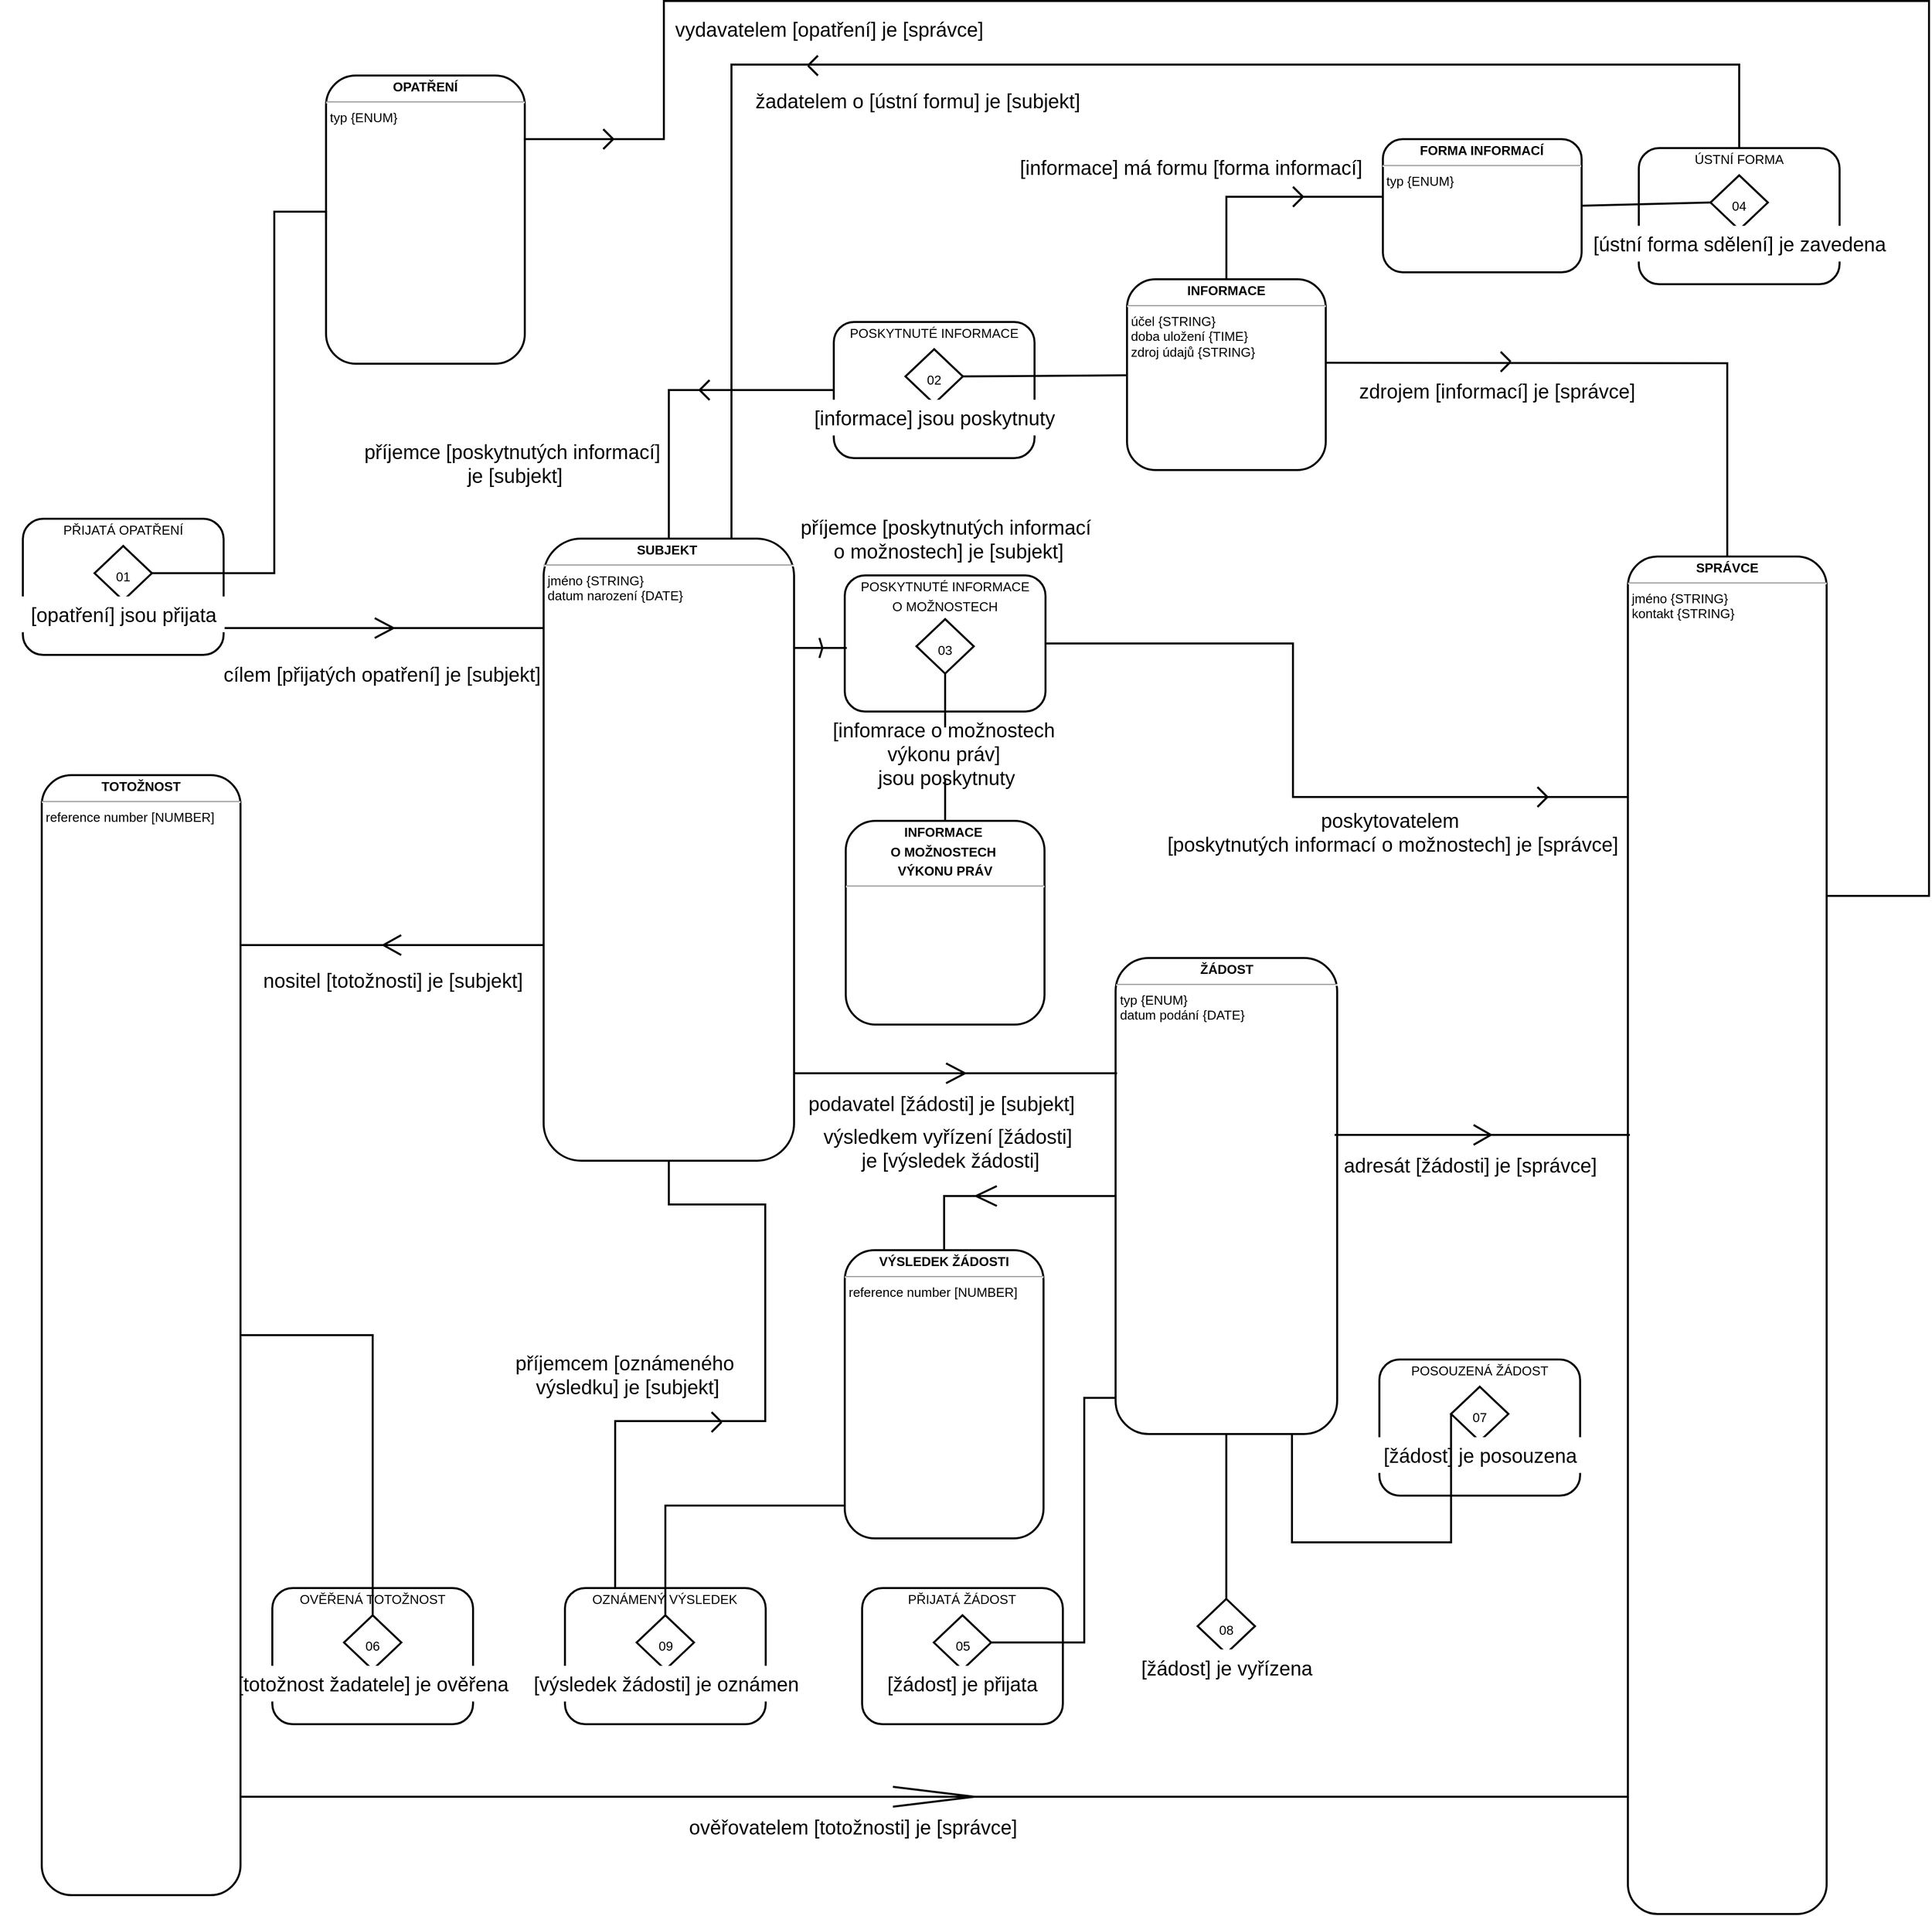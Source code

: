 <mxfile version="27.0.3">
  <diagram name="Stránka-1" id="nTYzk1TTC1cG_46ZWV9b">
    <mxGraphModel dx="3150" dy="2483" grid="0" gridSize="10" guides="1" tooltips="1" connect="1" arrows="1" fold="1" page="0" pageScale="1" pageWidth="827" pageHeight="1169" math="0" shadow="0">
      <root>
        <mxCell id="0" />
        <mxCell id="1" parent="0" />
        <mxCell id="GdISvw0vtducjisvkEYX-1" value="&lt;p style=&quot;margin: 4px 0px 0px ; text-align: center ; font-size: 13px&quot;&gt;&lt;b&gt;SUBJEKT&amp;nbsp;&lt;/b&gt;&lt;/p&gt;&lt;hr style=&quot;font-size: 13px&quot;&gt;&lt;p style=&quot;margin: 0px 0px 0px 4px ; font-size: 13px&quot;&gt;jméno {STRING}&lt;/p&gt;&lt;p style=&quot;margin: 0px 0px 0px 4px ; font-size: 13px&quot;&gt;datum narození {DATE}&lt;/p&gt;&lt;p style=&quot;margin: 0px 0px 0px 4px ; font-size: 13px&quot;&gt;&lt;br&gt;&lt;/p&gt;" style="verticalAlign=top;align=left;overflow=fill;fontSize=13;fontFamily=Helvetica;html=1;rounded=1;fillColor=default;strokeColor=#000000;strokeWidth=2;spacingTop=0;spacing=0;fontColor=default;resizable=1;" parent="1" vertex="1">
          <mxGeometry x="46" y="783" width="252" height="626" as="geometry" />
        </mxCell>
        <mxCell id="GdISvw0vtducjisvkEYX-15" value="" style="group;strokeColor=none;strokeWidth=2;align=center;verticalAlign=bottom;spacingTop=0;spacing=0;fontFamily=Helvetica;fontSize=20;fontColor=default;resizable=1;fillColor=none;" parent="1" vertex="1" connectable="0">
          <mxGeometry x="337.96" y="565" width="231.071" height="137" as="geometry" />
        </mxCell>
        <mxCell id="GdISvw0vtducjisvkEYX-16" value="&lt;p style=&quot;margin: 4px 0px 0px; font-size: 13px;&quot;&gt;POSKYTNUTÉ INFORMACE&lt;/p&gt;" style="verticalAlign=middle;align=center;overflow=fill;fontSize=13;fontFamily=Helvetica;html=1;rounded=1;fillColor=default;strokeColor=#000000;strokeWidth=2;spacingTop=0;spacing=0;fontColor=default;resizable=1;labelPosition=center;verticalLabelPosition=middle;horizontal=1;" parent="GdISvw0vtducjisvkEYX-15" vertex="1">
          <mxGeometry width="202" height="137" as="geometry" />
        </mxCell>
        <mxCell id="GdISvw0vtducjisvkEYX-17" value="" style="group;fillColor=none;strokeColor=none;strokeWidth=2;align=center;verticalAlign=bottom;spacingTop=0;spacing=0;fontFamily=Helvetica;fontSize=20;fontColor=default;resizable=1;labelPosition=center;verticalLabelPosition=top;" parent="GdISvw0vtducjisvkEYX-15" vertex="1" connectable="0">
          <mxGeometry x="36.071" y="27.4" width="195" height="86.8" as="geometry" />
        </mxCell>
        <mxCell id="GdISvw0vtducjisvkEYX-18" value="02&lt;div&gt;&lt;br&gt;&lt;/div&gt;" style="rhombus;whiteSpace=wrap;html=1;rounded=0;fontFamily=Helvetica;fontSize=13;fillColor=default;strokeColor=#000000;strokeWidth=2;align=center;verticalAlign=bottom;spacingTop=0;spacing=0;fontColor=default;resizable=1;" parent="GdISvw0vtducjisvkEYX-17" vertex="1">
          <mxGeometry x="36.071" width="57.714" height="54.8" as="geometry" />
        </mxCell>
        <mxCell id="GdISvw0vtducjisvkEYX-19" value="[informace] jsou poskytnuty" style="text;html=1;align=center;verticalAlign=middle;resizable=1;points=[];;autosize=1;fontSize=20;fontFamily=Helvetica;fillColor=default;fontColor=default;" parent="GdISvw0vtducjisvkEYX-17" vertex="1">
          <mxGeometry x="-65" y="50.8" width="260" height="36" as="geometry" />
        </mxCell>
        <mxCell id="GdISvw0vtducjisvkEYX-30" value="" style="group;strokeColor=none;strokeWidth=2;align=center;verticalAlign=bottom;spacingTop=0;spacing=0;fontFamily=Helvetica;fontSize=20;fontColor=default;resizable=1;fillColor=none;" parent="1" vertex="1" connectable="0">
          <mxGeometry x="-478" y="763" width="203.071" height="137" as="geometry" />
        </mxCell>
        <mxCell id="GdISvw0vtducjisvkEYX-31" value="&lt;p style=&quot;margin: 4px 0px 0px; font-size: 13px;&quot;&gt;PŘIJATÁ OPATŘENÍ&lt;/p&gt;" style="verticalAlign=middle;align=center;overflow=fill;fontSize=13;fontFamily=Helvetica;html=1;rounded=1;fillColor=default;strokeColor=#000000;strokeWidth=2;spacingTop=0;spacing=0;fontColor=default;resizable=1;labelPosition=center;verticalLabelPosition=middle;horizontal=1;" parent="GdISvw0vtducjisvkEYX-30" vertex="1">
          <mxGeometry width="202" height="137" as="geometry" />
        </mxCell>
        <mxCell id="GdISvw0vtducjisvkEYX-32" value="" style="group;fillColor=none;strokeColor=none;strokeWidth=2;align=center;verticalAlign=bottom;spacingTop=0;spacing=0;fontFamily=Helvetica;fontSize=20;fontColor=default;resizable=1;labelPosition=center;verticalLabelPosition=top;" parent="GdISvw0vtducjisvkEYX-30" vertex="1" connectable="0">
          <mxGeometry x="36.071" y="27.4" width="167" height="86.8" as="geometry" />
        </mxCell>
        <mxCell id="GdISvw0vtducjisvkEYX-33" value="01&lt;div&gt;&lt;br&gt;&lt;/div&gt;" style="rhombus;whiteSpace=wrap;html=1;rounded=0;fontFamily=Helvetica;fontSize=13;fillColor=default;strokeColor=#000000;strokeWidth=2;align=center;verticalAlign=bottom;spacingTop=0;spacing=0;fontColor=default;resizable=1;" parent="GdISvw0vtducjisvkEYX-32" vertex="1">
          <mxGeometry x="36.071" width="57.714" height="54.8" as="geometry" />
        </mxCell>
        <mxCell id="GdISvw0vtducjisvkEYX-34" value="[opatření] jsou přijata" style="text;html=1;align=center;verticalAlign=middle;resizable=1;points=[];;autosize=1;fontSize=20;fontFamily=Helvetica;fillColor=default;fontColor=default;" parent="GdISvw0vtducjisvkEYX-32" vertex="1">
          <mxGeometry x="-38" y="50.8" width="205" height="36" as="geometry" />
        </mxCell>
        <mxCell id="GdISvw0vtducjisvkEYX-35" value="" style="group;strokeColor=none;strokeWidth=2;align=center;verticalAlign=bottom;spacingTop=0;spacing=0;fontFamily=Helvetica;fontSize=20;fontColor=default;resizable=1;fillColor=none;" parent="1" vertex="1" connectable="0">
          <mxGeometry x="349" y="820" width="353.071" height="149.0" as="geometry" />
        </mxCell>
        <mxCell id="GdISvw0vtducjisvkEYX-36" value="&lt;p style=&quot;margin: 4px 0px 0px; font-size: 13px;&quot;&gt;POSKYTNUTÉ INFORMACE&lt;/p&gt;&lt;p style=&quot;margin: 4px 0px 0px; font-size: 13px;&quot;&gt;O MOŽNOSTECH&lt;/p&gt;" style="verticalAlign=middle;align=center;overflow=fill;fontSize=13;fontFamily=Helvetica;html=1;rounded=1;fillColor=default;strokeColor=#000000;strokeWidth=2;spacingTop=0;spacing=0;fontColor=default;resizable=1;labelPosition=center;verticalLabelPosition=middle;horizontal=1;" parent="GdISvw0vtducjisvkEYX-35" vertex="1">
          <mxGeometry width="202" height="137" as="geometry" />
        </mxCell>
        <mxCell id="GdISvw0vtducjisvkEYX-37" value="" style="group;fillColor=none;strokeColor=none;strokeWidth=2;align=center;verticalAlign=bottom;spacingTop=0;spacing=0;fontFamily=Helvetica;fontSize=20;fontColor=default;resizable=1;labelPosition=center;verticalLabelPosition=top;" parent="GdISvw0vtducjisvkEYX-35" vertex="1" connectable="0">
          <mxGeometry x="36.071" y="27.4" width="317" height="98.8" as="geometry" />
        </mxCell>
        <mxCell id="GdISvw0vtducjisvkEYX-38" value="03&lt;div&gt;&lt;br&gt;&lt;/div&gt;" style="rhombus;whiteSpace=wrap;html=1;rounded=0;fontFamily=Helvetica;fontSize=13;fillColor=default;strokeColor=#000000;strokeWidth=2;align=center;verticalAlign=bottom;spacingTop=0;spacing=0;fontColor=default;resizable=1;" parent="GdISvw0vtducjisvkEYX-37" vertex="1">
          <mxGeometry x="36.071" y="16.6" width="57.714" height="54.8" as="geometry" />
        </mxCell>
        <mxCell id="GdISvw0vtducjisvkEYX-40" value="" style="group;strokeColor=none;strokeWidth=2;align=center;verticalAlign=bottom;spacingTop=0;spacing=0;fontFamily=Helvetica;fontSize=20;fontColor=default;resizable=1;fillColor=none;" parent="1" vertex="1" connectable="0">
          <mxGeometry x="1148" y="390" width="257.071" height="137" as="geometry" />
        </mxCell>
        <mxCell id="GdISvw0vtducjisvkEYX-41" value="&lt;p style=&quot;margin: 4px 0px 0px; font-size: 13px;&quot;&gt;ÚSTNÍ FORMA&lt;/p&gt;" style="verticalAlign=middle;align=center;overflow=fill;fontSize=13;fontFamily=Helvetica;html=1;rounded=1;fillColor=default;strokeColor=#000000;strokeWidth=2;spacingTop=0;spacing=0;fontColor=default;resizable=1;labelPosition=center;verticalLabelPosition=middle;horizontal=1;" parent="GdISvw0vtducjisvkEYX-40" vertex="1">
          <mxGeometry width="202" height="137" as="geometry" />
        </mxCell>
        <mxCell id="GdISvw0vtducjisvkEYX-42" value="" style="group;fillColor=none;strokeColor=none;strokeWidth=2;align=center;verticalAlign=bottom;spacingTop=0;spacing=0;fontFamily=Helvetica;fontSize=20;fontColor=default;resizable=1;labelPosition=center;verticalLabelPosition=top;" parent="GdISvw0vtducjisvkEYX-40" vertex="1" connectable="0">
          <mxGeometry x="36.071" y="27.4" width="221" height="86.8" as="geometry" />
        </mxCell>
        <mxCell id="GdISvw0vtducjisvkEYX-43" value="04&lt;div&gt;&lt;br&gt;&lt;/div&gt;" style="rhombus;whiteSpace=wrap;html=1;rounded=0;fontFamily=Helvetica;fontSize=13;fillColor=default;strokeColor=#000000;strokeWidth=2;align=center;verticalAlign=bottom;spacingTop=0;spacing=0;fontColor=default;resizable=1;" parent="GdISvw0vtducjisvkEYX-42" vertex="1">
          <mxGeometry x="36.071" width="57.714" height="54.8" as="geometry" />
        </mxCell>
        <mxCell id="GdISvw0vtducjisvkEYX-44" value="[ústní forma sdělení] je zavedena" style="text;html=1;align=center;verticalAlign=middle;resizable=1;points=[];;autosize=1;fontSize=20;fontFamily=Helvetica;fillColor=default;fontColor=default;" parent="GdISvw0vtducjisvkEYX-42" vertex="1">
          <mxGeometry x="-92" y="50.8" width="313" height="36" as="geometry" />
        </mxCell>
        <mxCell id="GdISvw0vtducjisvkEYX-45" value="" style="group;strokeColor=none;strokeWidth=2;align=center;verticalAlign=bottom;spacingTop=0;spacing=0;fontFamily=Helvetica;fontSize=20;fontColor=default;resizable=1;fillColor=none;" parent="1" vertex="1" connectable="0">
          <mxGeometry x="366.46" y="1839" width="250.071" height="137" as="geometry" />
        </mxCell>
        <mxCell id="GdISvw0vtducjisvkEYX-46" value="&lt;p style=&quot;margin: 4px 0px 0px; font-size: 13px;&quot;&gt;PŘIJATÁ ŽÁDOST&lt;/p&gt;" style="verticalAlign=middle;align=center;overflow=fill;fontSize=13;fontFamily=Helvetica;html=1;rounded=1;fillColor=default;strokeColor=#000000;strokeWidth=2;spacingTop=0;spacing=0;fontColor=default;resizable=1;labelPosition=center;verticalLabelPosition=middle;horizontal=1;" parent="GdISvw0vtducjisvkEYX-45" vertex="1">
          <mxGeometry width="202" height="137" as="geometry" />
        </mxCell>
        <mxCell id="GdISvw0vtducjisvkEYX-47" value="" style="group;fillColor=none;strokeColor=none;strokeWidth=2;align=center;verticalAlign=bottom;spacingTop=0;spacing=0;fontFamily=Helvetica;fontSize=20;fontColor=default;resizable=1;labelPosition=center;verticalLabelPosition=top;" parent="GdISvw0vtducjisvkEYX-45" vertex="1" connectable="0">
          <mxGeometry x="36.071" y="27.4" width="214" height="86.8" as="geometry" />
        </mxCell>
        <mxCell id="GdISvw0vtducjisvkEYX-48" value="05&lt;div&gt;&lt;br&gt;&lt;/div&gt;" style="rhombus;whiteSpace=wrap;html=1;rounded=0;fontFamily=Helvetica;fontSize=13;fillColor=default;strokeColor=#000000;strokeWidth=2;align=center;verticalAlign=bottom;spacingTop=0;spacing=0;fontColor=default;resizable=1;" parent="GdISvw0vtducjisvkEYX-47" vertex="1">
          <mxGeometry x="36.071" width="57.714" height="54.8" as="geometry" />
        </mxCell>
        <mxCell id="GdISvw0vtducjisvkEYX-49" value="[žádost] je přijata" style="text;html=1;align=center;verticalAlign=middle;resizable=1;points=[];;autosize=1;fontSize=20;fontFamily=Helvetica;fillColor=default;fontColor=default;" parent="GdISvw0vtducjisvkEYX-47" vertex="1">
          <mxGeometry x="-20" y="50.8" width="169" height="36" as="geometry" />
        </mxCell>
        <mxCell id="GdISvw0vtducjisvkEYX-50" value="" style="group;strokeColor=none;strokeWidth=2;align=center;verticalAlign=bottom;spacingTop=0;spacing=0;fontFamily=Helvetica;fontSize=20;fontColor=default;resizable=1;fillColor=none;" parent="1" vertex="1" connectable="0">
          <mxGeometry x="-227" y="1839" width="246.071" height="137" as="geometry" />
        </mxCell>
        <mxCell id="GdISvw0vtducjisvkEYX-51" value="&lt;p style=&quot;margin: 4px 0px 0px; font-size: 13px;&quot;&gt;OVĚŘENÁ TOTOŽNOST&lt;/p&gt;" style="verticalAlign=middle;align=center;overflow=fill;fontSize=13;fontFamily=Helvetica;html=1;rounded=1;fillColor=default;strokeColor=#000000;strokeWidth=2;spacingTop=0;spacing=0;fontColor=default;resizable=1;labelPosition=center;verticalLabelPosition=middle;horizontal=1;" parent="GdISvw0vtducjisvkEYX-50" vertex="1">
          <mxGeometry width="202" height="137" as="geometry" />
        </mxCell>
        <mxCell id="GdISvw0vtducjisvkEYX-52" value="" style="group;fillColor=none;strokeColor=none;strokeWidth=2;align=center;verticalAlign=bottom;spacingTop=0;spacing=0;fontFamily=Helvetica;fontSize=20;fontColor=default;resizable=1;labelPosition=center;verticalLabelPosition=top;" parent="GdISvw0vtducjisvkEYX-50" vertex="1" connectable="0">
          <mxGeometry x="36.071" y="27.4" width="210" height="86.8" as="geometry" />
        </mxCell>
        <mxCell id="GdISvw0vtducjisvkEYX-53" value="06&lt;div&gt;&lt;br&gt;&lt;/div&gt;" style="rhombus;whiteSpace=wrap;html=1;rounded=0;fontFamily=Helvetica;fontSize=13;fillColor=default;strokeColor=#000000;strokeWidth=2;align=center;verticalAlign=bottom;spacingTop=0;spacing=0;fontColor=default;resizable=1;" parent="GdISvw0vtducjisvkEYX-52" vertex="1">
          <mxGeometry x="36.071" width="57.714" height="54.8" as="geometry" />
        </mxCell>
        <mxCell id="GdISvw0vtducjisvkEYX-54" value="[totožnost žadatele] je ověřena" style="text;html=1;align=center;verticalAlign=middle;resizable=1;points=[];;autosize=1;fontSize=20;fontFamily=Helvetica;fillColor=default;fontColor=default;" parent="GdISvw0vtducjisvkEYX-52" vertex="1">
          <mxGeometry x="-80" y="50.8" width="290" height="36" as="geometry" />
        </mxCell>
        <mxCell id="GdISvw0vtducjisvkEYX-55" value="" style="group;strokeColor=none;strokeWidth=2;align=center;verticalAlign=bottom;spacingTop=0;spacing=0;fontFamily=Helvetica;fontSize=20;fontColor=default;resizable=1;fillColor=none;" parent="1" vertex="1" connectable="0">
          <mxGeometry x="886.93" y="1609" width="207.071" height="137" as="geometry" />
        </mxCell>
        <mxCell id="GdISvw0vtducjisvkEYX-56" value="&lt;p style=&quot;margin: 4px 0px 0px; font-size: 13px;&quot;&gt;POSOUZENÁ ŽÁDOST&lt;/p&gt;" style="verticalAlign=middle;align=center;overflow=fill;fontSize=13;fontFamily=Helvetica;html=1;rounded=1;fillColor=default;strokeColor=#000000;strokeWidth=2;spacingTop=0;spacing=0;fontColor=default;resizable=1;labelPosition=center;verticalLabelPosition=middle;horizontal=1;" parent="GdISvw0vtducjisvkEYX-55" vertex="1">
          <mxGeometry width="202" height="137" as="geometry" />
        </mxCell>
        <mxCell id="GdISvw0vtducjisvkEYX-57" value="" style="group;fillColor=none;strokeColor=none;strokeWidth=2;align=center;verticalAlign=bottom;spacingTop=0;spacing=0;fontFamily=Helvetica;fontSize=20;fontColor=default;resizable=1;labelPosition=center;verticalLabelPosition=top;" parent="GdISvw0vtducjisvkEYX-55" vertex="1" connectable="0">
          <mxGeometry x="36.071" y="27.4" width="171" height="86.8" as="geometry" />
        </mxCell>
        <mxCell id="GdISvw0vtducjisvkEYX-58" value="07&lt;div&gt;&lt;br&gt;&lt;/div&gt;" style="rhombus;whiteSpace=wrap;html=1;rounded=0;fontFamily=Helvetica;fontSize=13;fillColor=default;strokeColor=#000000;strokeWidth=2;align=center;verticalAlign=bottom;spacingTop=0;spacing=0;fontColor=default;resizable=1;" parent="GdISvw0vtducjisvkEYX-57" vertex="1">
          <mxGeometry x="36.071" width="57.714" height="54.8" as="geometry" />
        </mxCell>
        <mxCell id="GdISvw0vtducjisvkEYX-59" value="[žádost] je posouzena" style="text;html=1;align=center;verticalAlign=middle;resizable=1;points=[];;autosize=1;fontSize=20;fontFamily=Helvetica;fillColor=default;fontColor=default;" parent="GdISvw0vtducjisvkEYX-57" vertex="1">
          <mxGeometry x="-42" y="50.8" width="213" height="36" as="geometry" />
        </mxCell>
        <mxCell id="GdISvw0vtducjisvkEYX-65" value="" style="group;strokeColor=none;strokeWidth=2;align=center;verticalAlign=bottom;spacingTop=0;spacing=0;fontFamily=Helvetica;fontSize=20;fontColor=default;resizable=1;fillColor=none;" parent="1" vertex="1" connectable="0">
          <mxGeometry x="67.46" y="1839" width="281.071" height="137" as="geometry" />
        </mxCell>
        <mxCell id="GdISvw0vtducjisvkEYX-66" value="&lt;p style=&quot;margin: 4px 0px 0px; font-size: 13px;&quot;&gt;OZNÁMENÝ VÝSLEDEK&lt;/p&gt;" style="verticalAlign=middle;align=center;overflow=fill;fontSize=13;fontFamily=Helvetica;html=1;rounded=1;fillColor=default;strokeColor=#000000;strokeWidth=2;spacingTop=0;spacing=0;fontColor=default;resizable=1;labelPosition=center;verticalLabelPosition=middle;horizontal=1;" parent="GdISvw0vtducjisvkEYX-65" vertex="1">
          <mxGeometry width="202" height="137" as="geometry" />
        </mxCell>
        <mxCell id="GdISvw0vtducjisvkEYX-67" value="" style="group;fillColor=none;strokeColor=none;strokeWidth=2;align=center;verticalAlign=bottom;spacingTop=0;spacing=0;fontFamily=Helvetica;fontSize=20;fontColor=default;resizable=1;labelPosition=center;verticalLabelPosition=top;" parent="GdISvw0vtducjisvkEYX-65" vertex="1" connectable="0">
          <mxGeometry x="36.071" y="27.4" width="245" height="86.8" as="geometry" />
        </mxCell>
        <mxCell id="GdISvw0vtducjisvkEYX-68" value="09&lt;div&gt;&lt;br&gt;&lt;/div&gt;" style="rhombus;whiteSpace=wrap;html=1;rounded=0;fontFamily=Helvetica;fontSize=13;fillColor=default;strokeColor=#000000;strokeWidth=2;align=center;verticalAlign=bottom;spacingTop=0;spacing=0;fontColor=default;resizable=1;" parent="GdISvw0vtducjisvkEYX-67" vertex="1">
          <mxGeometry x="36.071" width="57.714" height="54.8" as="geometry" />
        </mxCell>
        <mxCell id="GdISvw0vtducjisvkEYX-69" value="[výsledek žádosti] je oznámen" style="text;html=1;align=center;verticalAlign=middle;resizable=1;points=[];;autosize=1;fontSize=20;fontFamily=Helvetica;fillColor=default;fontColor=default;" parent="GdISvw0vtducjisvkEYX-67" vertex="1">
          <mxGeometry x="-77" y="50.8" width="285" height="36" as="geometry" />
        </mxCell>
        <mxCell id="GdISvw0vtducjisvkEYX-70" value="&lt;p style=&quot;margin: 4px 0px 0px ; text-align: center ; font-size: 13px&quot;&gt;&lt;b&gt;SPRÁVCE&lt;/b&gt;&lt;/p&gt;&lt;hr style=&quot;font-size: 13px&quot;&gt;&lt;p style=&quot;margin: 0px 0px 0px 4px ; font-size: 13px&quot;&gt;&lt;span style=&quot;font-size: 13px&quot;&gt;jméno {STRING}&lt;/span&gt;&lt;/p&gt;&lt;p style=&quot;margin: 0px 0px 0px 4px ; font-size: 13px&quot;&gt;&lt;span style=&quot;font-size: 13px&quot;&gt;kontakt {STRING}&amp;nbsp;&lt;/span&gt;&lt;/p&gt;" style="verticalAlign=top;align=left;overflow=fill;fontSize=13;fontFamily=Helvetica;html=1;rounded=1;fillColor=default;strokeColor=#000000;strokeWidth=2;spacingTop=0;spacing=0;fontColor=default;resizable=1;" parent="1" vertex="1">
          <mxGeometry x="1137" y="801" width="200" height="1366" as="geometry" />
        </mxCell>
        <mxCell id="06W4V_Q-VFJ2ZLinFEjU-1" value="&lt;p style=&quot;margin: 4px 0px 0px ; text-align: center ; font-size: 13px&quot;&gt;&lt;b&gt;ŽÁDOST&lt;/b&gt;&lt;/p&gt;&lt;hr style=&quot;font-size: 13px&quot;&gt;&lt;p style=&quot;margin: 0px 0px 0px 4px ; font-size: 13px&quot;&gt;typ {ENUM}&lt;/p&gt;&lt;p style=&quot;margin: 0px 0px 0px 4px ; font-size: 13px&quot;&gt;datum podání {DATE}&lt;/p&gt;" style="verticalAlign=top;align=left;overflow=fill;fontSize=13;fontFamily=Helvetica;html=1;rounded=1;fillColor=default;strokeColor=#000000;strokeWidth=2;spacingTop=0;spacing=0;fontColor=default;resizable=1;" vertex="1" parent="1">
          <mxGeometry x="621.53" y="1205" width="222.93" height="479" as="geometry" />
        </mxCell>
        <mxCell id="06W4V_Q-VFJ2ZLinFEjU-8" value="&lt;p style=&quot;margin: 4px 0px 0px ; text-align: center ; font-size: 13px&quot;&gt;&lt;b&gt;TOTOŽNOST&lt;/b&gt;&lt;/p&gt;&lt;hr style=&quot;font-size: 13px&quot;&gt;&lt;p style=&quot;margin: 0px 0px 0px 4px ; font-size: 13px&quot;&gt;&lt;span style=&quot;font-size: 13px&quot;&gt;reference number [NUMBER]&amp;nbsp;&lt;/span&gt;&lt;/p&gt;" style="verticalAlign=top;align=left;overflow=fill;fontSize=13;fontFamily=Helvetica;html=1;rounded=1;fillColor=default;strokeColor=#000000;strokeWidth=2;spacingTop=0;spacing=0;fontColor=default;resizable=1;" vertex="1" parent="1">
          <mxGeometry x="-459" y="1021" width="200" height="1127" as="geometry" />
        </mxCell>
        <mxCell id="06W4V_Q-VFJ2ZLinFEjU-15" value="" style="group;strokeColor=none;strokeWidth=2;align=center;verticalAlign=bottom;spacingTop=0;spacing=0;fontFamily=Helvetica;fontSize=20;fontColor=default;resizable=1;fillColor=none;rotation=-180;" vertex="1" connectable="0" parent="1">
          <mxGeometry x="301.53" y="1187" width="320" height="85" as="geometry" />
        </mxCell>
        <mxCell id="06W4V_Q-VFJ2ZLinFEjU-18" value="" style="endArrow=none;html=1;strokeWidth=2;fontSize=12;rounded=0;fontFamily=Helvetica;fontColor=default;resizable=1;startSize=8;endSize=8;curved=1;" edge="1" parent="06W4V_Q-VFJ2ZLinFEjU-15">
          <mxGeometry width="50" height="50" relative="1" as="geometry">
            <mxPoint x="151" y="10" as="sourcePoint" />
            <mxPoint x="169" as="targetPoint" />
          </mxGeometry>
        </mxCell>
        <mxCell id="06W4V_Q-VFJ2ZLinFEjU-19" value="" style="endArrow=none;html=1;strokeWidth=2;fontSize=12;rounded=0;fontFamily=Helvetica;fontColor=default;resizable=1;startSize=8;endSize=8;curved=1;" edge="1" parent="06W4V_Q-VFJ2ZLinFEjU-15">
          <mxGeometry width="50" height="50" relative="1" as="geometry">
            <mxPoint x="151" y="10" as="sourcePoint" />
            <mxPoint x="169" y="20" as="targetPoint" />
          </mxGeometry>
        </mxCell>
        <mxCell id="06W4V_Q-VFJ2ZLinFEjU-83" value="&lt;p style=&quot;margin: 4px 0px 0px ; text-align: center ; font-size: 13px&quot;&gt;&lt;b&gt;INFORMACE&amp;nbsp;&lt;/b&gt;&lt;/p&gt;&lt;p style=&quot;margin: 4px 0px 0px ; text-align: center ; font-size: 13px&quot;&gt;&lt;b&gt;O MOŽNOSTECH&amp;nbsp;&lt;/b&gt;&lt;/p&gt;&lt;p style=&quot;margin: 4px 0px 0px ; text-align: center ; font-size: 13px&quot;&gt;&lt;b&gt;VÝKONU PRÁV&lt;/b&gt;&lt;/p&gt;&lt;hr style=&quot;font-size: 13px&quot;&gt;&lt;p style=&quot;margin: 0px 0px 0px 4px ; font-size: 13px&quot;&gt;&lt;br&gt;&lt;/p&gt;" style="verticalAlign=top;align=left;overflow=fill;fontSize=13;fontFamily=Helvetica;html=1;rounded=1;fillColor=default;strokeColor=#000000;strokeWidth=2;spacingTop=0;spacing=0;fontColor=default;resizable=1;" vertex="1" parent="06W4V_Q-VFJ2ZLinFEjU-15">
          <mxGeometry x="48.47" y="-120" width="200" height="205" as="geometry" />
        </mxCell>
        <mxCell id="06W4V_Q-VFJ2ZLinFEjU-20" value="" style="group;strokeColor=none;strokeWidth=2;align=center;verticalAlign=bottom;spacingTop=0;spacing=0;fontFamily=Helvetica;fontSize=20;fontColor=default;resizable=1;fillColor=none;" vertex="1" connectable="0" parent="1">
          <mxGeometry x="841.93" y="1373" width="297.07" height="20" as="geometry" />
        </mxCell>
        <mxCell id="06W4V_Q-VFJ2ZLinFEjU-21" value="" style="endArrow=none;html=1;strokeWidth=2;fontSize=12;exitX=1.025;exitY=0.157;exitDx=0;exitDy=0;exitPerimeter=0;rounded=0;fontFamily=Helvetica;fontColor=default;resizable=1;startSize=8;endSize=8;curved=1;" edge="1" parent="06W4V_Q-VFJ2ZLinFEjU-20">
          <mxGeometry width="50" height="50" relative="1" as="geometry">
            <mxPoint y="10" as="sourcePoint" />
            <mxPoint x="297.07" y="10" as="targetPoint" />
          </mxGeometry>
        </mxCell>
        <mxCell id="06W4V_Q-VFJ2ZLinFEjU-22" value="adresát [žádosti] je [správce]" style="edgeLabel;html=1;align=center;verticalAlign=middle;resizable=0;points=[];strokeColor=#000000;strokeWidth=2;spacingTop=0;spacing=0;fontFamily=Helvetica;fontSize=20;fontColor=default;fillColor=default;" vertex="1" connectable="0" parent="06W4V_Q-VFJ2ZLinFEjU-21">
          <mxGeometry x="-0.126" y="-1" relative="1" as="geometry">
            <mxPoint x="6" y="29" as="offset" />
          </mxGeometry>
        </mxCell>
        <mxCell id="06W4V_Q-VFJ2ZLinFEjU-23" value="" style="endArrow=none;html=1;strokeWidth=2;fontSize=12;rounded=0;fontFamily=Helvetica;fontColor=default;resizable=1;startSize=8;endSize=8;curved=1;" edge="1" parent="06W4V_Q-VFJ2ZLinFEjU-20">
          <mxGeometry width="50" height="50" relative="1" as="geometry">
            <mxPoint x="157.272" y="10" as="sourcePoint" />
            <mxPoint x="139.798" y="20" as="targetPoint" />
          </mxGeometry>
        </mxCell>
        <mxCell id="06W4V_Q-VFJ2ZLinFEjU-24" value="" style="endArrow=none;html=1;strokeWidth=2;fontSize=12;rounded=0;fontFamily=Helvetica;fontColor=default;resizable=1;startSize=8;endSize=8;curved=1;" edge="1" parent="06W4V_Q-VFJ2ZLinFEjU-20">
          <mxGeometry width="50" height="50" relative="1" as="geometry">
            <mxPoint x="157.272" y="10" as="sourcePoint" />
            <mxPoint x="139.798" as="targetPoint" />
          </mxGeometry>
        </mxCell>
        <mxCell id="06W4V_Q-VFJ2ZLinFEjU-25" value="" style="group;strokeColor=none;strokeWidth=2;align=center;verticalAlign=bottom;spacingTop=0;spacing=0;fontFamily=Helvetica;fontSize=20;fontColor=default;resizable=1;fillColor=none;rotation=-180;" vertex="1" connectable="0" parent="1">
          <mxGeometry x="-501" y="1182" width="305" height="20" as="geometry" />
        </mxCell>
        <mxCell id="06W4V_Q-VFJ2ZLinFEjU-26" value="" style="endArrow=none;html=1;strokeWidth=2;fontSize=12;exitX=1.025;exitY=0.157;exitDx=0;exitDy=0;exitPerimeter=0;rounded=0;fontFamily=Helvetica;fontColor=default;resizable=1;startSize=8;endSize=8;curved=1;" edge="1" parent="06W4V_Q-VFJ2ZLinFEjU-25">
          <mxGeometry width="50" height="50" relative="1" as="geometry">
            <mxPoint x="547.206" y="10" as="sourcePoint" />
            <mxPoint x="242.206" y="10" as="targetPoint" />
          </mxGeometry>
        </mxCell>
        <mxCell id="06W4V_Q-VFJ2ZLinFEjU-27" value="nositel [totožnosti] je [subjekt]" style="edgeLabel;html=1;align=center;verticalAlign=middle;resizable=0;points=[];strokeColor=#000000;strokeWidth=2;spacingTop=0;spacing=0;fontFamily=Helvetica;fontSize=20;fontColor=default;fillColor=default;rotation=0;" vertex="1" connectable="0" parent="06W4V_Q-VFJ2ZLinFEjU-26">
          <mxGeometry x="-0.126" y="-1" relative="1" as="geometry">
            <mxPoint x="-19" y="36" as="offset" />
          </mxGeometry>
        </mxCell>
        <mxCell id="06W4V_Q-VFJ2ZLinFEjU-28" value="" style="endArrow=none;html=1;strokeWidth=2;fontSize=12;rounded=0;fontFamily=Helvetica;fontColor=default;resizable=1;startSize=8;endSize=8;curved=1;" edge="1" parent="06W4V_Q-VFJ2ZLinFEjU-25">
          <mxGeometry width="50" height="50" relative="1" as="geometry">
            <mxPoint x="385.735" y="10" as="sourcePoint" />
            <mxPoint x="403.676" as="targetPoint" />
          </mxGeometry>
        </mxCell>
        <mxCell id="06W4V_Q-VFJ2ZLinFEjU-29" value="" style="endArrow=none;html=1;strokeWidth=2;fontSize=12;rounded=0;fontFamily=Helvetica;fontColor=default;resizable=1;startSize=8;endSize=8;curved=1;" edge="1" parent="06W4V_Q-VFJ2ZLinFEjU-25">
          <mxGeometry width="50" height="50" relative="1" as="geometry">
            <mxPoint x="385.735" y="10" as="sourcePoint" />
            <mxPoint x="403.676" y="20" as="targetPoint" />
          </mxGeometry>
        </mxCell>
        <mxCell id="06W4V_Q-VFJ2ZLinFEjU-38" value="" style="group;strokeColor=none;strokeWidth=2;align=center;verticalAlign=bottom;spacingTop=0;spacing=0;fontFamily=Helvetica;fontSize=20;fontColor=default;resizable=1;fillColor=none;" vertex="1" connectable="0" parent="1">
          <mxGeometry x="-259" y="2039" width="1395" height="20" as="geometry" />
        </mxCell>
        <mxCell id="06W4V_Q-VFJ2ZLinFEjU-39" value="" style="endArrow=none;html=1;strokeWidth=2;fontSize=12;exitX=1.025;exitY=0.157;exitDx=0;exitDy=0;exitPerimeter=0;rounded=0;fontFamily=Helvetica;fontColor=default;resizable=1;startSize=8;endSize=8;curved=1;" edge="1" parent="06W4V_Q-VFJ2ZLinFEjU-38">
          <mxGeometry width="50" height="50" relative="1" as="geometry">
            <mxPoint y="10" as="sourcePoint" />
            <mxPoint x="1395.0" y="10" as="targetPoint" />
          </mxGeometry>
        </mxCell>
        <mxCell id="06W4V_Q-VFJ2ZLinFEjU-40" value="ověřovatelem [totožnosti] je [správce]" style="edgeLabel;html=1;align=center;verticalAlign=middle;resizable=0;points=[];strokeColor=#000000;strokeWidth=2;spacingTop=0;spacing=0;fontFamily=Helvetica;fontSize=20;fontColor=default;fillColor=default;" vertex="1" connectable="0" parent="06W4V_Q-VFJ2ZLinFEjU-39">
          <mxGeometry x="-0.126" y="-1" relative="1" as="geometry">
            <mxPoint x="6" y="29" as="offset" />
          </mxGeometry>
        </mxCell>
        <mxCell id="06W4V_Q-VFJ2ZLinFEjU-41" value="" style="endArrow=none;html=1;strokeWidth=2;fontSize=12;rounded=0;fontFamily=Helvetica;fontColor=default;resizable=1;startSize=8;endSize=8;curved=1;" edge="1" parent="06W4V_Q-VFJ2ZLinFEjU-38">
          <mxGeometry width="50" height="50" relative="1" as="geometry">
            <mxPoint x="738.529" y="10" as="sourcePoint" />
            <mxPoint x="656.471" y="20" as="targetPoint" />
          </mxGeometry>
        </mxCell>
        <mxCell id="06W4V_Q-VFJ2ZLinFEjU-42" value="" style="endArrow=none;html=1;strokeWidth=2;fontSize=12;rounded=0;fontFamily=Helvetica;fontColor=default;resizable=1;startSize=8;endSize=8;curved=1;" edge="1" parent="06W4V_Q-VFJ2ZLinFEjU-38">
          <mxGeometry width="50" height="50" relative="1" as="geometry">
            <mxPoint x="738.529" y="10" as="sourcePoint" />
            <mxPoint x="656.471" as="targetPoint" />
          </mxGeometry>
        </mxCell>
        <mxCell id="06W4V_Q-VFJ2ZLinFEjU-53" value="" style="endArrow=none;html=1;strokeWidth=2;fontSize=12;exitX=1;exitY=0.5;exitDx=0;exitDy=0;rounded=0;fontFamily=Helvetica;fontColor=default;resizable=1;startSize=8;endSize=8;edgeStyle=orthogonalEdgeStyle;entryX=0;entryY=0.924;entryDx=0;entryDy=0;entryPerimeter=0;" edge="1" parent="1" source="GdISvw0vtducjisvkEYX-48" target="06W4V_Q-VFJ2ZLinFEjU-1">
          <mxGeometry width="50" height="50" relative="1" as="geometry">
            <mxPoint x="58" y="1711" as="sourcePoint" />
            <mxPoint x="618" y="1904" as="targetPoint" />
            <Array as="points">
              <mxPoint x="590" y="1894" />
              <mxPoint x="590" y="1648" />
            </Array>
          </mxGeometry>
        </mxCell>
        <mxCell id="06W4V_Q-VFJ2ZLinFEjU-54" value="" style="edgeLabel;html=1;align=center;verticalAlign=middle;resizable=0;points=[];strokeColor=#000000;strokeWidth=2;spacingTop=0;spacing=0;fontFamily=Helvetica;fontSize=20;fontColor=default;fillColor=default;" vertex="1" connectable="0" parent="06W4V_Q-VFJ2ZLinFEjU-53">
          <mxGeometry x="-0.126" y="-1" relative="1" as="geometry">
            <mxPoint x="6" y="29" as="offset" />
          </mxGeometry>
        </mxCell>
        <mxCell id="06W4V_Q-VFJ2ZLinFEjU-55" value="" style="endArrow=none;html=1;strokeWidth=2;fontSize=12;exitX=0.5;exitY=0;exitDx=0;exitDy=0;rounded=0;fontFamily=Helvetica;fontColor=default;resizable=1;startSize=8;endSize=8;edgeStyle=orthogonalEdgeStyle;entryX=1;entryY=0.5;entryDx=0;entryDy=0;" edge="1" parent="1" source="GdISvw0vtducjisvkEYX-53" target="06W4V_Q-VFJ2ZLinFEjU-8">
          <mxGeometry width="50" height="50" relative="1" as="geometry">
            <mxPoint x="-308" y="1271" as="sourcePoint" />
            <mxPoint x="-179" y="1577" as="targetPoint" />
            <Array as="points">
              <mxPoint x="-126" y="1585" />
            </Array>
          </mxGeometry>
        </mxCell>
        <mxCell id="06W4V_Q-VFJ2ZLinFEjU-56" value="" style="edgeLabel;html=1;align=center;verticalAlign=middle;resizable=0;points=[];strokeColor=#000000;strokeWidth=2;spacingTop=0;spacing=0;fontFamily=Helvetica;fontSize=20;fontColor=default;fillColor=default;" vertex="1" connectable="0" parent="06W4V_Q-VFJ2ZLinFEjU-55">
          <mxGeometry x="-0.126" y="-1" relative="1" as="geometry">
            <mxPoint x="6" y="29" as="offset" />
          </mxGeometry>
        </mxCell>
        <mxCell id="06W4V_Q-VFJ2ZLinFEjU-57" value="" style="endArrow=none;html=1;strokeWidth=2;fontSize=12;rounded=0;fontFamily=Helvetica;fontColor=default;resizable=1;startSize=8;endSize=8;edgeStyle=orthogonalEdgeStyle;entryX=0;entryY=0.5;entryDx=0;entryDy=0;" edge="1" parent="1" source="06W4V_Q-VFJ2ZLinFEjU-1" target="GdISvw0vtducjisvkEYX-58">
          <mxGeometry width="50" height="50" relative="1" as="geometry">
            <mxPoint x="514" y="1841" as="sourcePoint" />
            <mxPoint x="684" y="1841" as="targetPoint" />
            <Array as="points">
              <mxPoint x="799" y="1793" />
              <mxPoint x="959" y="1793" />
            </Array>
          </mxGeometry>
        </mxCell>
        <mxCell id="06W4V_Q-VFJ2ZLinFEjU-58" value="" style="edgeLabel;html=1;align=center;verticalAlign=middle;resizable=0;points=[];strokeColor=#000000;strokeWidth=2;spacingTop=0;spacing=0;fontFamily=Helvetica;fontSize=20;fontColor=default;fillColor=default;" vertex="1" connectable="0" parent="06W4V_Q-VFJ2ZLinFEjU-57">
          <mxGeometry x="-0.126" y="-1" relative="1" as="geometry">
            <mxPoint x="92" y="30" as="offset" />
          </mxGeometry>
        </mxCell>
        <mxCell id="06W4V_Q-VFJ2ZLinFEjU-59" value="" style="endArrow=none;html=1;strokeWidth=2;fontSize=12;exitX=0.5;exitY=0;exitDx=0;exitDy=0;rounded=0;fontFamily=Helvetica;fontColor=default;resizable=1;startSize=8;endSize=8;edgeStyle=orthogonalEdgeStyle;" edge="1" parent="1" source="GdISvw0vtducjisvkEYX-63">
          <mxGeometry width="50" height="50" relative="1" as="geometry">
            <mxPoint x="504.99" y="1838" as="sourcePoint" />
            <mxPoint x="732.99" y="1684" as="targetPoint" />
            <Array as="points">
              <mxPoint x="732.99" y="1684" />
            </Array>
          </mxGeometry>
        </mxCell>
        <mxCell id="06W4V_Q-VFJ2ZLinFEjU-60" value="" style="edgeLabel;html=1;align=center;verticalAlign=middle;resizable=0;points=[];strokeColor=#000000;strokeWidth=2;spacingTop=0;spacing=0;fontFamily=Helvetica;fontSize=20;fontColor=default;fillColor=default;" vertex="1" connectable="0" parent="06W4V_Q-VFJ2ZLinFEjU-59">
          <mxGeometry x="-0.126" y="-1" relative="1" as="geometry">
            <mxPoint x="6" y="29" as="offset" />
          </mxGeometry>
        </mxCell>
        <mxCell id="06W4V_Q-VFJ2ZLinFEjU-62" value="&lt;p style=&quot;margin: 4px 0px 0px ; text-align: center ; font-size: 13px&quot;&gt;&lt;b&gt;INFORMACE&lt;/b&gt;&lt;/p&gt;&lt;hr style=&quot;font-size: 13px&quot;&gt;&lt;p style=&quot;margin: 0px 0px 0px 4px ; font-size: 13px&quot;&gt;účel {STRING}&lt;/p&gt;&lt;p style=&quot;margin: 0px 0px 0px 4px ; font-size: 13px&quot;&gt;doba uložení {TIME}&lt;/p&gt;&lt;p style=&quot;margin: 0px 0px 0px 4px ; font-size: 13px&quot;&gt;zdroj údajů {STRING}&lt;/p&gt;" style="verticalAlign=top;align=left;overflow=fill;fontSize=13;fontFamily=Helvetica;html=1;rounded=1;fillColor=default;strokeColor=#000000;strokeWidth=2;spacingTop=0;spacing=0;fontColor=default;resizable=1;" vertex="1" parent="1">
          <mxGeometry x="633" y="522" width="200" height="192" as="geometry" />
        </mxCell>
        <mxCell id="06W4V_Q-VFJ2ZLinFEjU-63" value="&lt;p style=&quot;margin: 4px 0px 0px ; text-align: center ; font-size: 13px&quot;&gt;&lt;b&gt;OPATŘENÍ&lt;/b&gt;&lt;/p&gt;&lt;hr style=&quot;font-size: 13px&quot;&gt;&lt;p style=&quot;margin: 0px 0px 0px 4px ; font-size: 13px&quot;&gt;typ {ENUM}&lt;/p&gt;" style="verticalAlign=top;align=left;overflow=fill;fontSize=13;fontFamily=Helvetica;html=1;rounded=1;fillColor=default;strokeColor=#000000;strokeWidth=2;spacingTop=0;spacing=0;fontColor=default;resizable=1;" vertex="1" parent="1">
          <mxGeometry x="-172.93" y="317" width="200" height="290" as="geometry" />
        </mxCell>
        <mxCell id="06W4V_Q-VFJ2ZLinFEjU-70" value="" style="endArrow=none;html=1;strokeWidth=2;fontSize=12;exitX=1;exitY=0.5;exitDx=0;exitDy=0;rounded=0;fontFamily=Helvetica;fontColor=default;resizable=1;startSize=8;endSize=8;curved=1;" edge="1" parent="1" source="GdISvw0vtducjisvkEYX-18" target="06W4V_Q-VFJ2ZLinFEjU-62">
          <mxGeometry width="50" height="50" relative="1" as="geometry">
            <mxPoint x="566" y="451" as="sourcePoint" />
            <mxPoint x="736" y="451" as="targetPoint" />
          </mxGeometry>
        </mxCell>
        <mxCell id="06W4V_Q-VFJ2ZLinFEjU-71" value="" style="edgeLabel;html=1;align=center;verticalAlign=middle;resizable=0;points=[];strokeColor=#000000;strokeWidth=2;spacingTop=0;spacing=0;fontFamily=Helvetica;fontSize=20;fontColor=default;fillColor=default;" vertex="1" connectable="0" parent="06W4V_Q-VFJ2ZLinFEjU-70">
          <mxGeometry x="-0.126" y="-1" relative="1" as="geometry">
            <mxPoint x="6" y="29" as="offset" />
          </mxGeometry>
        </mxCell>
        <mxCell id="06W4V_Q-VFJ2ZLinFEjU-72" value="" style="group;strokeColor=none;strokeWidth=2;align=center;verticalAlign=bottom;spacingTop=0;spacing=0;fontFamily=Helvetica;fontSize=20;fontColor=default;resizable=1;fillColor=none;rotation=-180;" vertex="1" connectable="0" parent="1">
          <mxGeometry x="123" y="623.5" width="170" height="20" as="geometry" />
        </mxCell>
        <mxCell id="06W4V_Q-VFJ2ZLinFEjU-75" value="" style="endArrow=none;html=1;strokeWidth=2;fontSize=12;rounded=0;fontFamily=Helvetica;fontColor=default;resizable=1;startSize=8;endSize=8;curved=1;" edge="1" parent="06W4V_Q-VFJ2ZLinFEjU-72">
          <mxGeometry width="50" height="50" relative="1" as="geometry">
            <mxPoint x="80" y="10" as="sourcePoint" />
            <mxPoint x="90" as="targetPoint" />
          </mxGeometry>
        </mxCell>
        <mxCell id="06W4V_Q-VFJ2ZLinFEjU-76" value="" style="endArrow=none;html=1;strokeWidth=2;fontSize=12;rounded=0;fontFamily=Helvetica;fontColor=default;resizable=1;startSize=8;endSize=8;curved=1;" edge="1" parent="06W4V_Q-VFJ2ZLinFEjU-72">
          <mxGeometry width="50" height="50" relative="1" as="geometry">
            <mxPoint x="80" y="10" as="sourcePoint" />
            <mxPoint x="90" y="20" as="targetPoint" />
          </mxGeometry>
        </mxCell>
        <mxCell id="06W4V_Q-VFJ2ZLinFEjU-78" value="" style="group;strokeColor=none;strokeWidth=2;align=center;verticalAlign=bottom;spacingTop=0;spacing=0;fontFamily=Helvetica;fontSize=20;fontColor=default;resizable=1;fillColor=none;" vertex="1" connectable="0" parent="1">
          <mxGeometry x="929" y="595" width="170" height="20" as="geometry" />
        </mxCell>
        <mxCell id="06W4V_Q-VFJ2ZLinFEjU-81" value="" style="endArrow=none;html=1;strokeWidth=2;fontSize=12;rounded=0;fontFamily=Helvetica;fontColor=default;resizable=1;startSize=8;endSize=8;curved=1;" edge="1" parent="06W4V_Q-VFJ2ZLinFEjU-78">
          <mxGeometry width="50" height="50" relative="1" as="geometry">
            <mxPoint x="90" y="10" as="sourcePoint" />
            <mxPoint x="80" y="20" as="targetPoint" />
          </mxGeometry>
        </mxCell>
        <mxCell id="06W4V_Q-VFJ2ZLinFEjU-82" value="" style="endArrow=none;html=1;strokeWidth=2;fontSize=12;rounded=0;fontFamily=Helvetica;fontColor=default;resizable=1;startSize=8;endSize=8;curved=1;" edge="1" parent="06W4V_Q-VFJ2ZLinFEjU-78">
          <mxGeometry width="50" height="50" relative="1" as="geometry">
            <mxPoint x="90" y="10" as="sourcePoint" />
            <mxPoint x="80" as="targetPoint" />
          </mxGeometry>
        </mxCell>
        <mxCell id="06W4V_Q-VFJ2ZLinFEjU-73" value="" style="endArrow=none;html=1;strokeWidth=2;fontSize=12;exitX=0;exitY=0.5;exitDx=0;exitDy=0;rounded=0;fontFamily=Helvetica;fontColor=default;resizable=1;startSize=8;endSize=8;edgeStyle=orthogonalEdgeStyle;" edge="1" parent="1" source="GdISvw0vtducjisvkEYX-16" target="GdISvw0vtducjisvkEYX-1">
          <mxGeometry width="50" height="50" relative="1" as="geometry">
            <mxPoint x="296" y="463" as="sourcePoint" />
            <mxPoint x="126" y="463" as="targetPoint" />
            <Array as="points">
              <mxPoint x="172" y="634" />
            </Array>
          </mxGeometry>
        </mxCell>
        <mxCell id="06W4V_Q-VFJ2ZLinFEjU-74" value="příjemce [poskytnutých informací]&lt;div&gt;&amp;nbsp;je [subjekt]&lt;/div&gt;" style="edgeLabel;html=1;align=center;verticalAlign=middle;resizable=0;points=[];strokeColor=#000000;strokeWidth=2;spacingTop=0;spacing=0;fontFamily=Helvetica;fontSize=20;fontColor=default;fillColor=default;rotation=0;" vertex="1" connectable="0" parent="06W4V_Q-VFJ2ZLinFEjU-73">
          <mxGeometry x="-0.126" y="-1" relative="1" as="geometry">
            <mxPoint x="-186" y="74" as="offset" />
          </mxGeometry>
        </mxCell>
        <mxCell id="06W4V_Q-VFJ2ZLinFEjU-79" value="" style="endArrow=none;html=1;strokeWidth=2;fontSize=12;rounded=0;fontFamily=Helvetica;fontColor=default;resizable=1;startSize=8;endSize=8;edgeStyle=orthogonalEdgeStyle;entryX=0.5;entryY=0;entryDx=0;entryDy=0;" edge="1" parent="1" target="GdISvw0vtducjisvkEYX-70">
          <mxGeometry width="50" height="50" relative="1" as="geometry">
            <mxPoint x="832" y="606" as="sourcePoint" />
            <mxPoint x="1230" y="806" as="targetPoint" />
          </mxGeometry>
        </mxCell>
        <mxCell id="06W4V_Q-VFJ2ZLinFEjU-80" value="zdrojem [informací] je [správce]" style="edgeLabel;html=1;align=center;verticalAlign=middle;resizable=0;points=[];strokeColor=#000000;strokeWidth=2;spacingTop=0;spacing=0;fontFamily=Helvetica;fontSize=20;fontColor=default;fillColor=default;" vertex="1" connectable="0" parent="06W4V_Q-VFJ2ZLinFEjU-79">
          <mxGeometry x="-0.126" y="-1" relative="1" as="geometry">
            <mxPoint x="-89" y="26" as="offset" />
          </mxGeometry>
        </mxCell>
        <mxCell id="06W4V_Q-VFJ2ZLinFEjU-84" value="" style="endArrow=none;html=1;strokeWidth=2;fontSize=12;exitX=0.5;exitY=1;exitDx=0;exitDy=0;rounded=0;fontFamily=Helvetica;fontColor=default;resizable=1;startSize=8;endSize=8;curved=1;entryX=0.5;entryY=0;entryDx=0;entryDy=0;" edge="1" parent="1" source="GdISvw0vtducjisvkEYX-38" target="06W4V_Q-VFJ2ZLinFEjU-83">
          <mxGeometry width="50" height="50" relative="1" as="geometry">
            <mxPoint x="583" y="981" as="sourcePoint" />
            <mxPoint x="753" y="981" as="targetPoint" />
          </mxGeometry>
        </mxCell>
        <mxCell id="06W4V_Q-VFJ2ZLinFEjU-85" value="" style="edgeLabel;html=1;align=center;verticalAlign=middle;resizable=0;points=[];strokeColor=#000000;strokeWidth=2;spacingTop=0;spacing=0;fontFamily=Helvetica;fontSize=20;fontColor=default;fillColor=default;" vertex="1" connectable="0" parent="06W4V_Q-VFJ2ZLinFEjU-84">
          <mxGeometry x="-0.126" y="-1" relative="1" as="geometry">
            <mxPoint x="6" y="29" as="offset" />
          </mxGeometry>
        </mxCell>
        <mxCell id="06W4V_Q-VFJ2ZLinFEjU-86" value="" style="group;strokeColor=none;strokeWidth=2;align=center;verticalAlign=bottom;spacingTop=0;spacing=0;fontFamily=Helvetica;fontSize=20;fontColor=default;resizable=1;fillColor=none;" vertex="1" connectable="0" parent="1">
          <mxGeometry x="299" y="883" width="52" height="20" as="geometry" />
        </mxCell>
        <mxCell id="06W4V_Q-VFJ2ZLinFEjU-87" value="" style="endArrow=none;html=1;strokeWidth=2;fontSize=12;exitX=1.025;exitY=0.157;exitDx=0;exitDy=0;exitPerimeter=0;rounded=0;fontFamily=Helvetica;fontColor=default;resizable=1;startSize=8;endSize=8;curved=1;" edge="1" parent="06W4V_Q-VFJ2ZLinFEjU-86">
          <mxGeometry width="50" height="50" relative="1" as="geometry">
            <mxPoint y="10" as="sourcePoint" />
            <mxPoint x="52.0" y="10" as="targetPoint" />
          </mxGeometry>
        </mxCell>
        <mxCell id="06W4V_Q-VFJ2ZLinFEjU-88" value="příjemce [poskytnutých informací&amp;nbsp;&lt;div&gt;o možnostech] je [subjekt]&lt;/div&gt;" style="edgeLabel;html=1;align=center;verticalAlign=middle;resizable=0;points=[];strokeColor=#000000;strokeWidth=2;spacingTop=0;spacing=0;fontFamily=Helvetica;fontSize=20;fontColor=default;fillColor=default;" vertex="1" connectable="0" parent="06W4V_Q-VFJ2ZLinFEjU-87">
          <mxGeometry x="-0.126" y="-1" relative="1" as="geometry">
            <mxPoint x="131" y="-111" as="offset" />
          </mxGeometry>
        </mxCell>
        <mxCell id="06W4V_Q-VFJ2ZLinFEjU-89" value="" style="endArrow=none;html=1;strokeWidth=2;fontSize=12;rounded=0;fontFamily=Helvetica;fontColor=default;resizable=1;startSize=8;endSize=8;curved=1;" edge="1" parent="06W4V_Q-VFJ2ZLinFEjU-86">
          <mxGeometry width="50" height="50" relative="1" as="geometry">
            <mxPoint x="27.529" y="10" as="sourcePoint" />
            <mxPoint x="24.471" y="20" as="targetPoint" />
          </mxGeometry>
        </mxCell>
        <mxCell id="06W4V_Q-VFJ2ZLinFEjU-90" value="" style="endArrow=none;html=1;strokeWidth=2;fontSize=12;rounded=0;fontFamily=Helvetica;fontColor=default;resizable=1;startSize=8;endSize=8;curved=1;" edge="1" parent="06W4V_Q-VFJ2ZLinFEjU-86">
          <mxGeometry width="50" height="50" relative="1" as="geometry">
            <mxPoint x="27.529" y="10" as="sourcePoint" />
            <mxPoint x="24.471" as="targetPoint" />
          </mxGeometry>
        </mxCell>
        <mxCell id="06W4V_Q-VFJ2ZLinFEjU-91" value="" style="group;strokeColor=none;strokeWidth=2;align=center;verticalAlign=bottom;spacingTop=0;spacing=0;fontFamily=Helvetica;fontSize=20;fontColor=default;resizable=1;fillColor=none;" vertex="1" connectable="0" parent="1">
          <mxGeometry x="966" y="1033" width="170" height="20" as="geometry" />
        </mxCell>
        <mxCell id="06W4V_Q-VFJ2ZLinFEjU-92" value="" style="endArrow=none;html=1;strokeWidth=2;fontSize=12;exitX=1;exitY=0.5;exitDx=0;exitDy=0;rounded=0;fontFamily=Helvetica;fontColor=default;resizable=1;startSize=8;endSize=8;edgeStyle=orthogonalEdgeStyle;" edge="1" parent="06W4V_Q-VFJ2ZLinFEjU-91" source="GdISvw0vtducjisvkEYX-36">
          <mxGeometry width="50" height="50" relative="1" as="geometry">
            <mxPoint y="10" as="sourcePoint" />
            <mxPoint x="170" y="10" as="targetPoint" />
            <Array as="points">
              <mxPoint x="-166" y="-145" />
              <mxPoint x="-166" y="10" />
            </Array>
          </mxGeometry>
        </mxCell>
        <mxCell id="06W4V_Q-VFJ2ZLinFEjU-94" value="" style="endArrow=none;html=1;strokeWidth=2;fontSize=12;rounded=0;fontFamily=Helvetica;fontColor=default;resizable=1;startSize=8;endSize=8;curved=1;" edge="1" parent="06W4V_Q-VFJ2ZLinFEjU-91">
          <mxGeometry width="50" height="50" relative="1" as="geometry">
            <mxPoint x="90" y="10" as="sourcePoint" />
            <mxPoint x="80" y="20" as="targetPoint" />
          </mxGeometry>
        </mxCell>
        <mxCell id="06W4V_Q-VFJ2ZLinFEjU-95" value="" style="endArrow=none;html=1;strokeWidth=2;fontSize=12;rounded=0;fontFamily=Helvetica;fontColor=default;resizable=1;startSize=8;endSize=8;curved=1;" edge="1" parent="06W4V_Q-VFJ2ZLinFEjU-91">
          <mxGeometry width="50" height="50" relative="1" as="geometry">
            <mxPoint x="90" y="10" as="sourcePoint" />
            <mxPoint x="80" as="targetPoint" />
          </mxGeometry>
        </mxCell>
        <mxCell id="GdISvw0vtducjisvkEYX-39" value="[infomrace o možnostech&amp;nbsp;&lt;div&gt;výkonu práv]&amp;nbsp;&lt;div&gt;jsou poskytnuty&lt;/div&gt;&lt;/div&gt;" style="text;html=1;align=center;verticalAlign=middle;resizable=1;points=[];;autosize=1;fontSize=20;fontFamily=Helvetica;fillColor=default;fontColor=default;" parent="06W4V_Q-VFJ2ZLinFEjU-91" vertex="1">
          <mxGeometry x="-580.93" y="-60" width="132" height="52" as="geometry" />
        </mxCell>
        <mxCell id="06W4V_Q-VFJ2ZLinFEjU-96" value="" style="endArrow=none;html=1;strokeWidth=2;fontSize=12;exitX=0.5;exitY=1;exitDx=0;exitDy=0;rounded=0;fontFamily=Helvetica;fontColor=default;resizable=1;startSize=8;endSize=8;edgeStyle=orthogonalEdgeStyle;" edge="1" parent="1" source="GdISvw0vtducjisvkEYX-36">
          <mxGeometry width="50" height="50" relative="1" as="geometry">
            <mxPoint x="1416" y="1990" as="sourcePoint" />
            <mxPoint x="451" y="957" as="targetPoint" />
            <Array as="points" />
          </mxGeometry>
        </mxCell>
        <mxCell id="06W4V_Q-VFJ2ZLinFEjU-97" value="poskytovatelem&amp;nbsp;&lt;div&gt;[poskytnutých informací o možnostech] je [správce]&lt;/div&gt;" style="edgeLabel;html=1;align=center;verticalAlign=middle;resizable=0;points=[];strokeColor=#000000;strokeWidth=2;spacingTop=0;spacing=0;fontFamily=Helvetica;fontSize=20;fontColor=default;fillColor=default;" vertex="1" connectable="0" parent="06W4V_Q-VFJ2ZLinFEjU-96">
          <mxGeometry x="-0.126" y="-1" relative="1" as="geometry">
            <mxPoint x="449" y="120" as="offset" />
          </mxGeometry>
        </mxCell>
        <mxCell id="06W4V_Q-VFJ2ZLinFEjU-98" value="&lt;p style=&quot;margin: 4px 0px 0px ; text-align: center ; font-size: 13px&quot;&gt;&lt;b&gt;VÝSLEDEK ŽÁDOSTI&lt;/b&gt;&lt;/p&gt;&lt;hr style=&quot;font-size: 13px&quot;&gt;&lt;p style=&quot;margin: 0px 0px 0px 4px ; font-size: 13px&quot;&gt;&lt;span style=&quot;font-size: 13px&quot;&gt;reference number [NUMBER]&amp;nbsp;&lt;/span&gt;&lt;/p&gt;" style="verticalAlign=top;align=left;overflow=fill;fontSize=13;fontFamily=Helvetica;html=1;rounded=1;fillColor=default;strokeColor=#000000;strokeWidth=2;spacingTop=0;spacing=0;fontColor=default;resizable=1;" vertex="1" parent="1">
          <mxGeometry x="349" y="1499" width="200" height="290" as="geometry" />
        </mxCell>
        <mxCell id="GdISvw0vtducjisvkEYX-63" value="08&lt;div&gt;&lt;br&gt;&lt;/div&gt;" style="rhombus;whiteSpace=wrap;html=1;rounded=0;fontFamily=Helvetica;fontSize=13;fillColor=default;strokeColor=#000000;strokeWidth=2;align=center;verticalAlign=bottom;spacingTop=0;spacing=0;fontColor=default;resizable=1;" parent="1" vertex="1">
          <mxGeometry x="704.063" y="1849.94" width="57.714" height="54.8" as="geometry" />
        </mxCell>
        <mxCell id="GdISvw0vtducjisvkEYX-64" value="[žádost] je vyřízena" style="text;html=1;align=center;verticalAlign=middle;resizable=1;points=[];;autosize=1;fontSize=20;fontFamily=Helvetica;fillColor=default;fontColor=default;" parent="1" vertex="1">
          <mxGeometry x="637.991" y="1900.74" width="190" height="36" as="geometry" />
        </mxCell>
        <mxCell id="06W4V_Q-VFJ2ZLinFEjU-104" value="" style="group;strokeColor=none;strokeWidth=2;align=center;verticalAlign=bottom;spacingTop=0;spacing=0;fontFamily=Helvetica;fontSize=20;fontColor=default;resizable=1;fillColor=none;rotation=-180;" vertex="1" connectable="0" parent="1">
          <mxGeometry x="319" y="1434.5" width="345" height="20" as="geometry" />
        </mxCell>
        <mxCell id="06W4V_Q-VFJ2ZLinFEjU-107" value="" style="endArrow=none;html=1;strokeWidth=2;fontSize=12;rounded=0;fontFamily=Helvetica;fontColor=default;resizable=1;startSize=8;endSize=8;curved=1;" edge="1" parent="06W4V_Q-VFJ2ZLinFEjU-104">
          <mxGeometry width="50" height="50" relative="1" as="geometry">
            <mxPoint x="162" y="10" as="sourcePoint" />
            <mxPoint x="183" as="targetPoint" />
          </mxGeometry>
        </mxCell>
        <mxCell id="06W4V_Q-VFJ2ZLinFEjU-108" value="" style="endArrow=none;html=1;strokeWidth=2;fontSize=12;rounded=0;fontFamily=Helvetica;fontColor=default;resizable=1;startSize=8;endSize=8;curved=1;" edge="1" parent="06W4V_Q-VFJ2ZLinFEjU-104">
          <mxGeometry width="50" height="50" relative="1" as="geometry">
            <mxPoint x="162" y="10" as="sourcePoint" />
            <mxPoint x="183" y="20" as="targetPoint" />
          </mxGeometry>
        </mxCell>
        <mxCell id="06W4V_Q-VFJ2ZLinFEjU-105" value="" style="endArrow=none;html=1;strokeWidth=2;fontSize=12;exitX=0;exitY=0.5;exitDx=0;exitDy=0;rounded=0;fontFamily=Helvetica;fontColor=default;resizable=1;startSize=8;endSize=8;edgeStyle=orthogonalEdgeStyle;entryX=0.5;entryY=0;entryDx=0;entryDy=0;" edge="1" parent="1" source="06W4V_Q-VFJ2ZLinFEjU-1" target="06W4V_Q-VFJ2ZLinFEjU-98">
          <mxGeometry width="50" height="50" relative="1" as="geometry">
            <mxPoint x="618" y="1902" as="sourcePoint" />
            <mxPoint x="273" y="1902" as="targetPoint" />
          </mxGeometry>
        </mxCell>
        <mxCell id="06W4V_Q-VFJ2ZLinFEjU-106" value="výsledkem vyřízení [žádosti]&amp;nbsp;&lt;div&gt;je [výsledek žádosti]&lt;/div&gt;" style="edgeLabel;html=1;align=center;verticalAlign=middle;resizable=0;points=[];strokeColor=#000000;strokeWidth=2;spacingTop=0;spacing=0;fontFamily=Helvetica;fontSize=20;fontColor=default;fillColor=default;rotation=0;" vertex="1" connectable="0" parent="06W4V_Q-VFJ2ZLinFEjU-105">
          <mxGeometry x="-0.126" y="-1" relative="1" as="geometry">
            <mxPoint x="-68" y="-48" as="offset" />
          </mxGeometry>
        </mxCell>
        <mxCell id="06W4V_Q-VFJ2ZLinFEjU-111" value="" style="endArrow=none;html=1;strokeWidth=2;fontSize=12;exitX=0;exitY=0.5;exitDx=0;exitDy=0;rounded=0;fontFamily=Helvetica;fontColor=default;resizable=1;startSize=8;endSize=8;entryX=1;entryY=0.5;entryDx=0;entryDy=0;edgeStyle=orthogonalEdgeStyle;" edge="1" parent="1" source="06W4V_Q-VFJ2ZLinFEjU-63" target="GdISvw0vtducjisvkEYX-33">
          <mxGeometry width="50" height="50" relative="1" as="geometry">
            <mxPoint x="-61" y="1987" as="sourcePoint" />
            <mxPoint x="109" y="1987" as="targetPoint" />
            <Array as="points">
              <mxPoint x="-173" y="454" />
              <mxPoint x="-225" y="454" />
              <mxPoint x="-225" y="818" />
            </Array>
          </mxGeometry>
        </mxCell>
        <mxCell id="06W4V_Q-VFJ2ZLinFEjU-112" value="" style="edgeLabel;html=1;align=center;verticalAlign=middle;resizable=0;points=[];strokeColor=#000000;strokeWidth=2;spacingTop=0;spacing=0;fontFamily=Helvetica;fontSize=20;fontColor=default;fillColor=default;" vertex="1" connectable="0" parent="06W4V_Q-VFJ2ZLinFEjU-111">
          <mxGeometry x="-0.126" y="-1" relative="1" as="geometry">
            <mxPoint x="6" y="29" as="offset" />
          </mxGeometry>
        </mxCell>
        <mxCell id="06W4V_Q-VFJ2ZLinFEjU-113" value="" style="group;strokeColor=none;strokeWidth=2;align=center;verticalAlign=bottom;spacingTop=0;spacing=0;fontFamily=Helvetica;fontSize=20;fontColor=default;resizable=1;fillColor=none;" vertex="1" connectable="0" parent="1">
          <mxGeometry x="298" y="1311" width="325" height="20" as="geometry" />
        </mxCell>
        <mxCell id="06W4V_Q-VFJ2ZLinFEjU-114" value="" style="endArrow=none;html=1;strokeWidth=2;fontSize=12;exitX=1.025;exitY=0.157;exitDx=0;exitDy=0;exitPerimeter=0;rounded=0;fontFamily=Helvetica;fontColor=default;resizable=1;startSize=8;endSize=8;curved=1;" edge="1" parent="06W4V_Q-VFJ2ZLinFEjU-113">
          <mxGeometry width="50" height="50" relative="1" as="geometry">
            <mxPoint y="10" as="sourcePoint" />
            <mxPoint x="325" y="10" as="targetPoint" />
          </mxGeometry>
        </mxCell>
        <mxCell id="06W4V_Q-VFJ2ZLinFEjU-115" value="podavatel [žádosti] je [subjekt]" style="edgeLabel;html=1;align=center;verticalAlign=middle;resizable=0;points=[];strokeColor=#000000;strokeWidth=2;spacingTop=0;spacing=0;fontFamily=Helvetica;fontSize=20;fontColor=default;fillColor=default;" vertex="1" connectable="0" parent="06W4V_Q-VFJ2ZLinFEjU-114">
          <mxGeometry x="-0.126" y="-1" relative="1" as="geometry">
            <mxPoint x="6" y="29" as="offset" />
          </mxGeometry>
        </mxCell>
        <mxCell id="06W4V_Q-VFJ2ZLinFEjU-116" value="" style="endArrow=none;html=1;strokeWidth=2;fontSize=12;rounded=0;fontFamily=Helvetica;fontColor=default;resizable=1;startSize=8;endSize=8;curved=1;" edge="1" parent="06W4V_Q-VFJ2ZLinFEjU-113">
          <mxGeometry width="50" height="50" relative="1" as="geometry">
            <mxPoint x="172.059" y="10" as="sourcePoint" />
            <mxPoint x="152.941" y="20" as="targetPoint" />
          </mxGeometry>
        </mxCell>
        <mxCell id="06W4V_Q-VFJ2ZLinFEjU-117" value="" style="endArrow=none;html=1;strokeWidth=2;fontSize=12;rounded=0;fontFamily=Helvetica;fontColor=default;resizable=1;startSize=8;endSize=8;curved=1;" edge="1" parent="06W4V_Q-VFJ2ZLinFEjU-113">
          <mxGeometry width="50" height="50" relative="1" as="geometry">
            <mxPoint x="172.059" y="10" as="sourcePoint" />
            <mxPoint x="152.941" as="targetPoint" />
          </mxGeometry>
        </mxCell>
        <mxCell id="06W4V_Q-VFJ2ZLinFEjU-118" value="" style="endArrow=none;html=1;strokeWidth=2;fontSize=12;exitX=0.5;exitY=0;exitDx=0;exitDy=0;rounded=0;fontFamily=Helvetica;fontColor=default;resizable=1;startSize=8;endSize=8;edgeStyle=orthogonalEdgeStyle;" edge="1" parent="1" source="GdISvw0vtducjisvkEYX-68">
          <mxGeometry width="50" height="50" relative="1" as="geometry">
            <mxPoint x="106" y="1451" as="sourcePoint" />
            <mxPoint x="345" y="1756" as="targetPoint" />
            <Array as="points">
              <mxPoint x="169" y="1756" />
              <mxPoint x="349" y="1756" />
            </Array>
          </mxGeometry>
        </mxCell>
        <mxCell id="06W4V_Q-VFJ2ZLinFEjU-119" value="" style="edgeLabel;html=1;align=center;verticalAlign=middle;resizable=0;points=[];strokeColor=#000000;strokeWidth=2;spacingTop=0;spacing=0;fontFamily=Helvetica;fontSize=20;fontColor=default;fillColor=default;" vertex="1" connectable="0" parent="06W4V_Q-VFJ2ZLinFEjU-118">
          <mxGeometry x="-0.126" y="-1" relative="1" as="geometry">
            <mxPoint x="6" y="29" as="offset" />
          </mxGeometry>
        </mxCell>
        <mxCell id="06W4V_Q-VFJ2ZLinFEjU-120" value="" style="group;strokeColor=none;strokeWidth=2;align=center;verticalAlign=bottom;spacingTop=0;spacing=0;fontFamily=Helvetica;fontSize=20;fontColor=default;resizable=1;fillColor=none;" vertex="1" connectable="0" parent="1">
          <mxGeometry x="135" y="1662" width="170" height="20" as="geometry" />
        </mxCell>
        <mxCell id="06W4V_Q-VFJ2ZLinFEjU-123" value="" style="endArrow=none;html=1;strokeWidth=2;fontSize=12;rounded=0;fontFamily=Helvetica;fontColor=default;resizable=1;startSize=8;endSize=8;curved=1;" edge="1" parent="06W4V_Q-VFJ2ZLinFEjU-120">
          <mxGeometry width="50" height="50" relative="1" as="geometry">
            <mxPoint x="90" y="10" as="sourcePoint" />
            <mxPoint x="80" y="20" as="targetPoint" />
          </mxGeometry>
        </mxCell>
        <mxCell id="06W4V_Q-VFJ2ZLinFEjU-124" value="" style="endArrow=none;html=1;strokeWidth=2;fontSize=12;rounded=0;fontFamily=Helvetica;fontColor=default;resizable=1;startSize=8;endSize=8;curved=1;" edge="1" parent="06W4V_Q-VFJ2ZLinFEjU-120">
          <mxGeometry width="50" height="50" relative="1" as="geometry">
            <mxPoint x="90" y="10" as="sourcePoint" />
            <mxPoint x="80" as="targetPoint" />
          </mxGeometry>
        </mxCell>
        <mxCell id="06W4V_Q-VFJ2ZLinFEjU-121" value="" style="endArrow=none;html=1;strokeWidth=2;fontSize=12;exitX=0.5;exitY=1;exitDx=0;exitDy=0;rounded=0;fontFamily=Helvetica;fontColor=default;resizable=1;startSize=8;endSize=8;edgeStyle=orthogonalEdgeStyle;entryX=0.25;entryY=0;entryDx=0;entryDy=0;" edge="1" parent="1" source="GdISvw0vtducjisvkEYX-1" target="GdISvw0vtducjisvkEYX-66">
          <mxGeometry width="50" height="50" relative="1" as="geometry">
            <mxPoint x="165" y="1447" as="sourcePoint" />
            <mxPoint x="335" y="1447" as="targetPoint" />
            <Array as="points">
              <mxPoint x="172" y="1453" />
              <mxPoint x="269" y="1453" />
              <mxPoint x="269" y="1671" />
              <mxPoint x="118" y="1671" />
            </Array>
          </mxGeometry>
        </mxCell>
        <mxCell id="06W4V_Q-VFJ2ZLinFEjU-122" value="příjemcem [oznámeného&amp;nbsp;&lt;div&gt;výsledku] je [subjekt]&lt;/div&gt;" style="edgeLabel;html=1;align=center;verticalAlign=middle;resizable=0;points=[];strokeColor=#000000;strokeWidth=2;spacingTop=0;spacing=0;fontFamily=Helvetica;fontSize=20;fontColor=default;fillColor=default;" vertex="1" connectable="0" parent="06W4V_Q-VFJ2ZLinFEjU-121">
          <mxGeometry x="-0.126" y="-1" relative="1" as="geometry">
            <mxPoint x="-138" y="15" as="offset" />
          </mxGeometry>
        </mxCell>
        <mxCell id="06W4V_Q-VFJ2ZLinFEjU-126" value="&lt;p style=&quot;margin: 4px 0px 0px ; text-align: center ; font-size: 13px&quot;&gt;&lt;b&gt;FORMA INFORMACÍ&lt;/b&gt;&lt;/p&gt;&lt;hr style=&quot;font-size: 13px&quot;&gt;&lt;p style=&quot;margin: 0px 0px 0px 4px ; font-size: 13px&quot;&gt;&lt;span style=&quot;font-size: 13px&quot;&gt;typ {ENUM}&amp;nbsp;&lt;/span&gt;&lt;/p&gt;" style="verticalAlign=top;align=left;overflow=fill;fontSize=13;fontFamily=Helvetica;html=1;rounded=1;fillColor=default;strokeColor=#000000;strokeWidth=2;spacingTop=0;spacing=0;fontColor=default;resizable=1;" vertex="1" parent="1">
          <mxGeometry x="890.46" y="381" width="200" height="134" as="geometry" />
        </mxCell>
        <mxCell id="06W4V_Q-VFJ2ZLinFEjU-127" value="" style="endArrow=none;html=1;strokeWidth=2;fontSize=12;exitX=0;exitY=0.5;exitDx=0;exitDy=0;rounded=0;fontFamily=Helvetica;fontColor=default;resizable=1;startSize=8;endSize=8;curved=1;entryX=1;entryY=0.5;entryDx=0;entryDy=0;" edge="1" parent="1" source="GdISvw0vtducjisvkEYX-43" target="06W4V_Q-VFJ2ZLinFEjU-126">
          <mxGeometry width="50" height="50" relative="1" as="geometry">
            <mxPoint x="562" y="601" as="sourcePoint" />
            <mxPoint x="732" y="601" as="targetPoint" />
          </mxGeometry>
        </mxCell>
        <mxCell id="06W4V_Q-VFJ2ZLinFEjU-128" value="" style="edgeLabel;html=1;align=center;verticalAlign=middle;resizable=0;points=[];strokeColor=#000000;strokeWidth=2;spacingTop=0;spacing=0;fontFamily=Helvetica;fontSize=20;fontColor=default;fillColor=default;" vertex="1" connectable="0" parent="06W4V_Q-VFJ2ZLinFEjU-127">
          <mxGeometry x="-0.126" y="-1" relative="1" as="geometry">
            <mxPoint x="6" y="29" as="offset" />
          </mxGeometry>
        </mxCell>
        <mxCell id="06W4V_Q-VFJ2ZLinFEjU-139" value="" style="group;strokeColor=none;strokeWidth=2;align=center;verticalAlign=bottom;spacingTop=0;spacing=0;fontFamily=Helvetica;fontSize=20;fontColor=default;resizable=1;fillColor=none;" vertex="1" connectable="0" parent="1">
          <mxGeometry x="720" y="429" width="170" height="20" as="geometry" />
        </mxCell>
        <mxCell id="06W4V_Q-VFJ2ZLinFEjU-140" value="" style="endArrow=none;html=1;strokeWidth=2;fontSize=12;exitX=0.5;exitY=0;exitDx=0;exitDy=0;rounded=0;fontFamily=Helvetica;fontColor=default;resizable=1;startSize=8;endSize=8;edgeStyle=orthogonalEdgeStyle;" edge="1" parent="06W4V_Q-VFJ2ZLinFEjU-139" source="06W4V_Q-VFJ2ZLinFEjU-62">
          <mxGeometry width="50" height="50" relative="1" as="geometry">
            <mxPoint y="10" as="sourcePoint" />
            <mxPoint x="170" y="10" as="targetPoint" />
            <Array as="points">
              <mxPoint x="13" y="10" />
            </Array>
          </mxGeometry>
        </mxCell>
        <mxCell id="06W4V_Q-VFJ2ZLinFEjU-141" value="[informace] má formu [forma informací]" style="edgeLabel;html=1;align=center;verticalAlign=middle;resizable=0;points=[];strokeColor=#000000;strokeWidth=2;spacingTop=0;spacing=0;fontFamily=Helvetica;fontSize=20;fontColor=default;fillColor=default;" vertex="1" connectable="0" parent="06W4V_Q-VFJ2ZLinFEjU-140">
          <mxGeometry x="-0.126" y="-1" relative="1" as="geometry">
            <mxPoint x="-58" y="-31" as="offset" />
          </mxGeometry>
        </mxCell>
        <mxCell id="06W4V_Q-VFJ2ZLinFEjU-142" value="" style="endArrow=none;html=1;strokeWidth=2;fontSize=12;rounded=0;fontFamily=Helvetica;fontColor=default;resizable=1;startSize=8;endSize=8;curved=1;" edge="1" parent="06W4V_Q-VFJ2ZLinFEjU-139">
          <mxGeometry width="50" height="50" relative="1" as="geometry">
            <mxPoint x="90" y="10" as="sourcePoint" />
            <mxPoint x="80" y="20" as="targetPoint" />
          </mxGeometry>
        </mxCell>
        <mxCell id="06W4V_Q-VFJ2ZLinFEjU-143" value="" style="endArrow=none;html=1;strokeWidth=2;fontSize=12;rounded=0;fontFamily=Helvetica;fontColor=default;resizable=1;startSize=8;endSize=8;curved=1;" edge="1" parent="06W4V_Q-VFJ2ZLinFEjU-139">
          <mxGeometry width="50" height="50" relative="1" as="geometry">
            <mxPoint x="90" y="10" as="sourcePoint" />
            <mxPoint x="80" as="targetPoint" />
          </mxGeometry>
        </mxCell>
        <mxCell id="06W4V_Q-VFJ2ZLinFEjU-144" value="" style="group;strokeColor=none;strokeWidth=2;align=center;verticalAlign=bottom;spacingTop=0;spacing=0;fontFamily=Helvetica;fontSize=20;fontColor=default;resizable=1;fillColor=none;rotation=-180;" vertex="1" connectable="0" parent="1">
          <mxGeometry x="232" y="297" width="170" height="20" as="geometry" />
        </mxCell>
        <mxCell id="06W4V_Q-VFJ2ZLinFEjU-147" value="" style="endArrow=none;html=1;strokeWidth=2;fontSize=12;rounded=0;fontFamily=Helvetica;fontColor=default;resizable=1;startSize=8;endSize=8;curved=1;" edge="1" parent="06W4V_Q-VFJ2ZLinFEjU-144">
          <mxGeometry width="50" height="50" relative="1" as="geometry">
            <mxPoint x="80" y="10" as="sourcePoint" />
            <mxPoint x="90" as="targetPoint" />
          </mxGeometry>
        </mxCell>
        <mxCell id="06W4V_Q-VFJ2ZLinFEjU-148" value="" style="endArrow=none;html=1;strokeWidth=2;fontSize=12;rounded=0;fontFamily=Helvetica;fontColor=default;resizable=1;startSize=8;endSize=8;curved=1;" edge="1" parent="06W4V_Q-VFJ2ZLinFEjU-144">
          <mxGeometry width="50" height="50" relative="1" as="geometry">
            <mxPoint x="80" y="10" as="sourcePoint" />
            <mxPoint x="90" y="20" as="targetPoint" />
          </mxGeometry>
        </mxCell>
        <mxCell id="06W4V_Q-VFJ2ZLinFEjU-145" value="" style="endArrow=none;html=1;strokeWidth=2;fontSize=12;exitX=0.75;exitY=0;exitDx=0;exitDy=0;rounded=0;fontFamily=Helvetica;fontColor=default;resizable=1;startSize=8;endSize=8;edgeStyle=orthogonalEdgeStyle;entryX=0.5;entryY=0;entryDx=0;entryDy=0;" edge="1" parent="1" source="GdISvw0vtducjisvkEYX-1" target="GdISvw0vtducjisvkEYX-41">
          <mxGeometry width="50" height="50" relative="1" as="geometry">
            <mxPoint x="232" y="307" as="sourcePoint" />
            <mxPoint x="402" y="307" as="targetPoint" />
            <Array as="points">
              <mxPoint x="235" y="306" />
              <mxPoint x="1249" y="306" />
            </Array>
          </mxGeometry>
        </mxCell>
        <mxCell id="06W4V_Q-VFJ2ZLinFEjU-146" value="žadatelem o [ústní formu] je [subjekt]" style="edgeLabel;html=1;align=center;verticalAlign=middle;resizable=0;points=[];strokeColor=#000000;strokeWidth=2;spacingTop=0;spacing=0;fontFamily=Helvetica;fontSize=20;fontColor=default;fillColor=default;" vertex="1" connectable="0" parent="06W4V_Q-VFJ2ZLinFEjU-145">
          <mxGeometry x="-0.126" y="-1" relative="1" as="geometry">
            <mxPoint x="-25" y="35" as="offset" />
          </mxGeometry>
        </mxCell>
        <mxCell id="06W4V_Q-VFJ2ZLinFEjU-149" value="" style="group;strokeColor=none;strokeWidth=2;align=center;verticalAlign=bottom;spacingTop=0;spacing=0;fontFamily=Helvetica;fontSize=20;fontColor=default;resizable=1;fillColor=none;" vertex="1" connectable="0" parent="1">
          <mxGeometry x="-275" y="863" width="321" height="20" as="geometry" />
        </mxCell>
        <mxCell id="06W4V_Q-VFJ2ZLinFEjU-150" value="" style="endArrow=none;html=1;strokeWidth=2;fontSize=12;exitX=1.025;exitY=0.157;exitDx=0;exitDy=0;exitPerimeter=0;rounded=0;fontFamily=Helvetica;fontColor=default;resizable=1;startSize=8;endSize=8;curved=1;" edge="1" parent="06W4V_Q-VFJ2ZLinFEjU-149">
          <mxGeometry width="50" height="50" relative="1" as="geometry">
            <mxPoint y="10" as="sourcePoint" />
            <mxPoint x="321" y="10" as="targetPoint" />
          </mxGeometry>
        </mxCell>
        <mxCell id="06W4V_Q-VFJ2ZLinFEjU-151" value="cílem [přijatých opatření] je [subjekt]" style="edgeLabel;html=1;align=center;verticalAlign=middle;resizable=0;points=[];strokeColor=#000000;strokeWidth=2;spacingTop=0;spacing=0;fontFamily=Helvetica;fontSize=20;fontColor=default;fillColor=default;" vertex="1" connectable="0" parent="06W4V_Q-VFJ2ZLinFEjU-150">
          <mxGeometry x="-0.126" y="-1" relative="1" as="geometry">
            <mxPoint x="17" y="45" as="offset" />
          </mxGeometry>
        </mxCell>
        <mxCell id="06W4V_Q-VFJ2ZLinFEjU-152" value="" style="endArrow=none;html=1;strokeWidth=2;fontSize=12;rounded=0;fontFamily=Helvetica;fontColor=default;resizable=1;startSize=8;endSize=8;curved=1;" edge="1" parent="06W4V_Q-VFJ2ZLinFEjU-149">
          <mxGeometry width="50" height="50" relative="1" as="geometry">
            <mxPoint x="169.941" y="10" as="sourcePoint" />
            <mxPoint x="151.059" y="20" as="targetPoint" />
          </mxGeometry>
        </mxCell>
        <mxCell id="06W4V_Q-VFJ2ZLinFEjU-153" value="" style="endArrow=none;html=1;strokeWidth=2;fontSize=12;rounded=0;fontFamily=Helvetica;fontColor=default;resizable=1;startSize=8;endSize=8;curved=1;" edge="1" parent="06W4V_Q-VFJ2ZLinFEjU-149">
          <mxGeometry width="50" height="50" relative="1" as="geometry">
            <mxPoint x="169.941" y="10" as="sourcePoint" />
            <mxPoint x="151.059" as="targetPoint" />
          </mxGeometry>
        </mxCell>
        <mxCell id="06W4V_Q-VFJ2ZLinFEjU-154" value="" style="group;strokeColor=none;strokeWidth=2;align=center;verticalAlign=bottom;spacingTop=0;spacing=0;fontFamily=Helvetica;fontSize=20;fontColor=default;resizable=1;fillColor=none;" vertex="1" connectable="0" parent="1">
          <mxGeometry x="26" y="371" width="170" height="20" as="geometry" />
        </mxCell>
        <mxCell id="06W4V_Q-VFJ2ZLinFEjU-155" value="" style="endArrow=none;html=1;strokeWidth=2;fontSize=12;exitX=1.025;exitY=0.157;exitDx=0;exitDy=0;exitPerimeter=0;rounded=0;fontFamily=Helvetica;fontColor=default;resizable=1;startSize=8;endSize=8;edgeStyle=orthogonalEdgeStyle;entryX=1;entryY=0.25;entryDx=0;entryDy=0;" edge="1" parent="06W4V_Q-VFJ2ZLinFEjU-154" target="GdISvw0vtducjisvkEYX-70">
          <mxGeometry width="50" height="50" relative="1" as="geometry">
            <mxPoint y="10" as="sourcePoint" />
            <mxPoint x="170" y="10" as="targetPoint" />
            <Array as="points">
              <mxPoint x="141" y="10" />
              <mxPoint x="141" y="-129" />
              <mxPoint x="1414" y="-129" />
              <mxPoint x="1414" y="772" />
            </Array>
          </mxGeometry>
        </mxCell>
        <mxCell id="06W4V_Q-VFJ2ZLinFEjU-156" value="vydavatelem [opatření] je [správce]" style="edgeLabel;html=1;align=center;verticalAlign=middle;resizable=0;points=[];strokeColor=#000000;strokeWidth=2;spacingTop=0;spacing=0;fontFamily=Helvetica;fontSize=20;fontColor=default;fillColor=default;" vertex="1" connectable="0" parent="06W4V_Q-VFJ2ZLinFEjU-155">
          <mxGeometry x="-0.126" y="-1" relative="1" as="geometry">
            <mxPoint x="-671" y="27" as="offset" />
          </mxGeometry>
        </mxCell>
        <mxCell id="06W4V_Q-VFJ2ZLinFEjU-157" value="" style="endArrow=none;html=1;strokeWidth=2;fontSize=12;rounded=0;fontFamily=Helvetica;fontColor=default;resizable=1;startSize=8;endSize=8;curved=1;" edge="1" parent="06W4V_Q-VFJ2ZLinFEjU-154">
          <mxGeometry width="50" height="50" relative="1" as="geometry">
            <mxPoint x="90" y="10" as="sourcePoint" />
            <mxPoint x="80" y="20" as="targetPoint" />
          </mxGeometry>
        </mxCell>
        <mxCell id="06W4V_Q-VFJ2ZLinFEjU-158" value="" style="endArrow=none;html=1;strokeWidth=2;fontSize=12;rounded=0;fontFamily=Helvetica;fontColor=default;resizable=1;startSize=8;endSize=8;curved=1;" edge="1" parent="06W4V_Q-VFJ2ZLinFEjU-154">
          <mxGeometry width="50" height="50" relative="1" as="geometry">
            <mxPoint x="90" y="10" as="sourcePoint" />
            <mxPoint x="80" as="targetPoint" />
          </mxGeometry>
        </mxCell>
      </root>
    </mxGraphModel>
  </diagram>
</mxfile>
